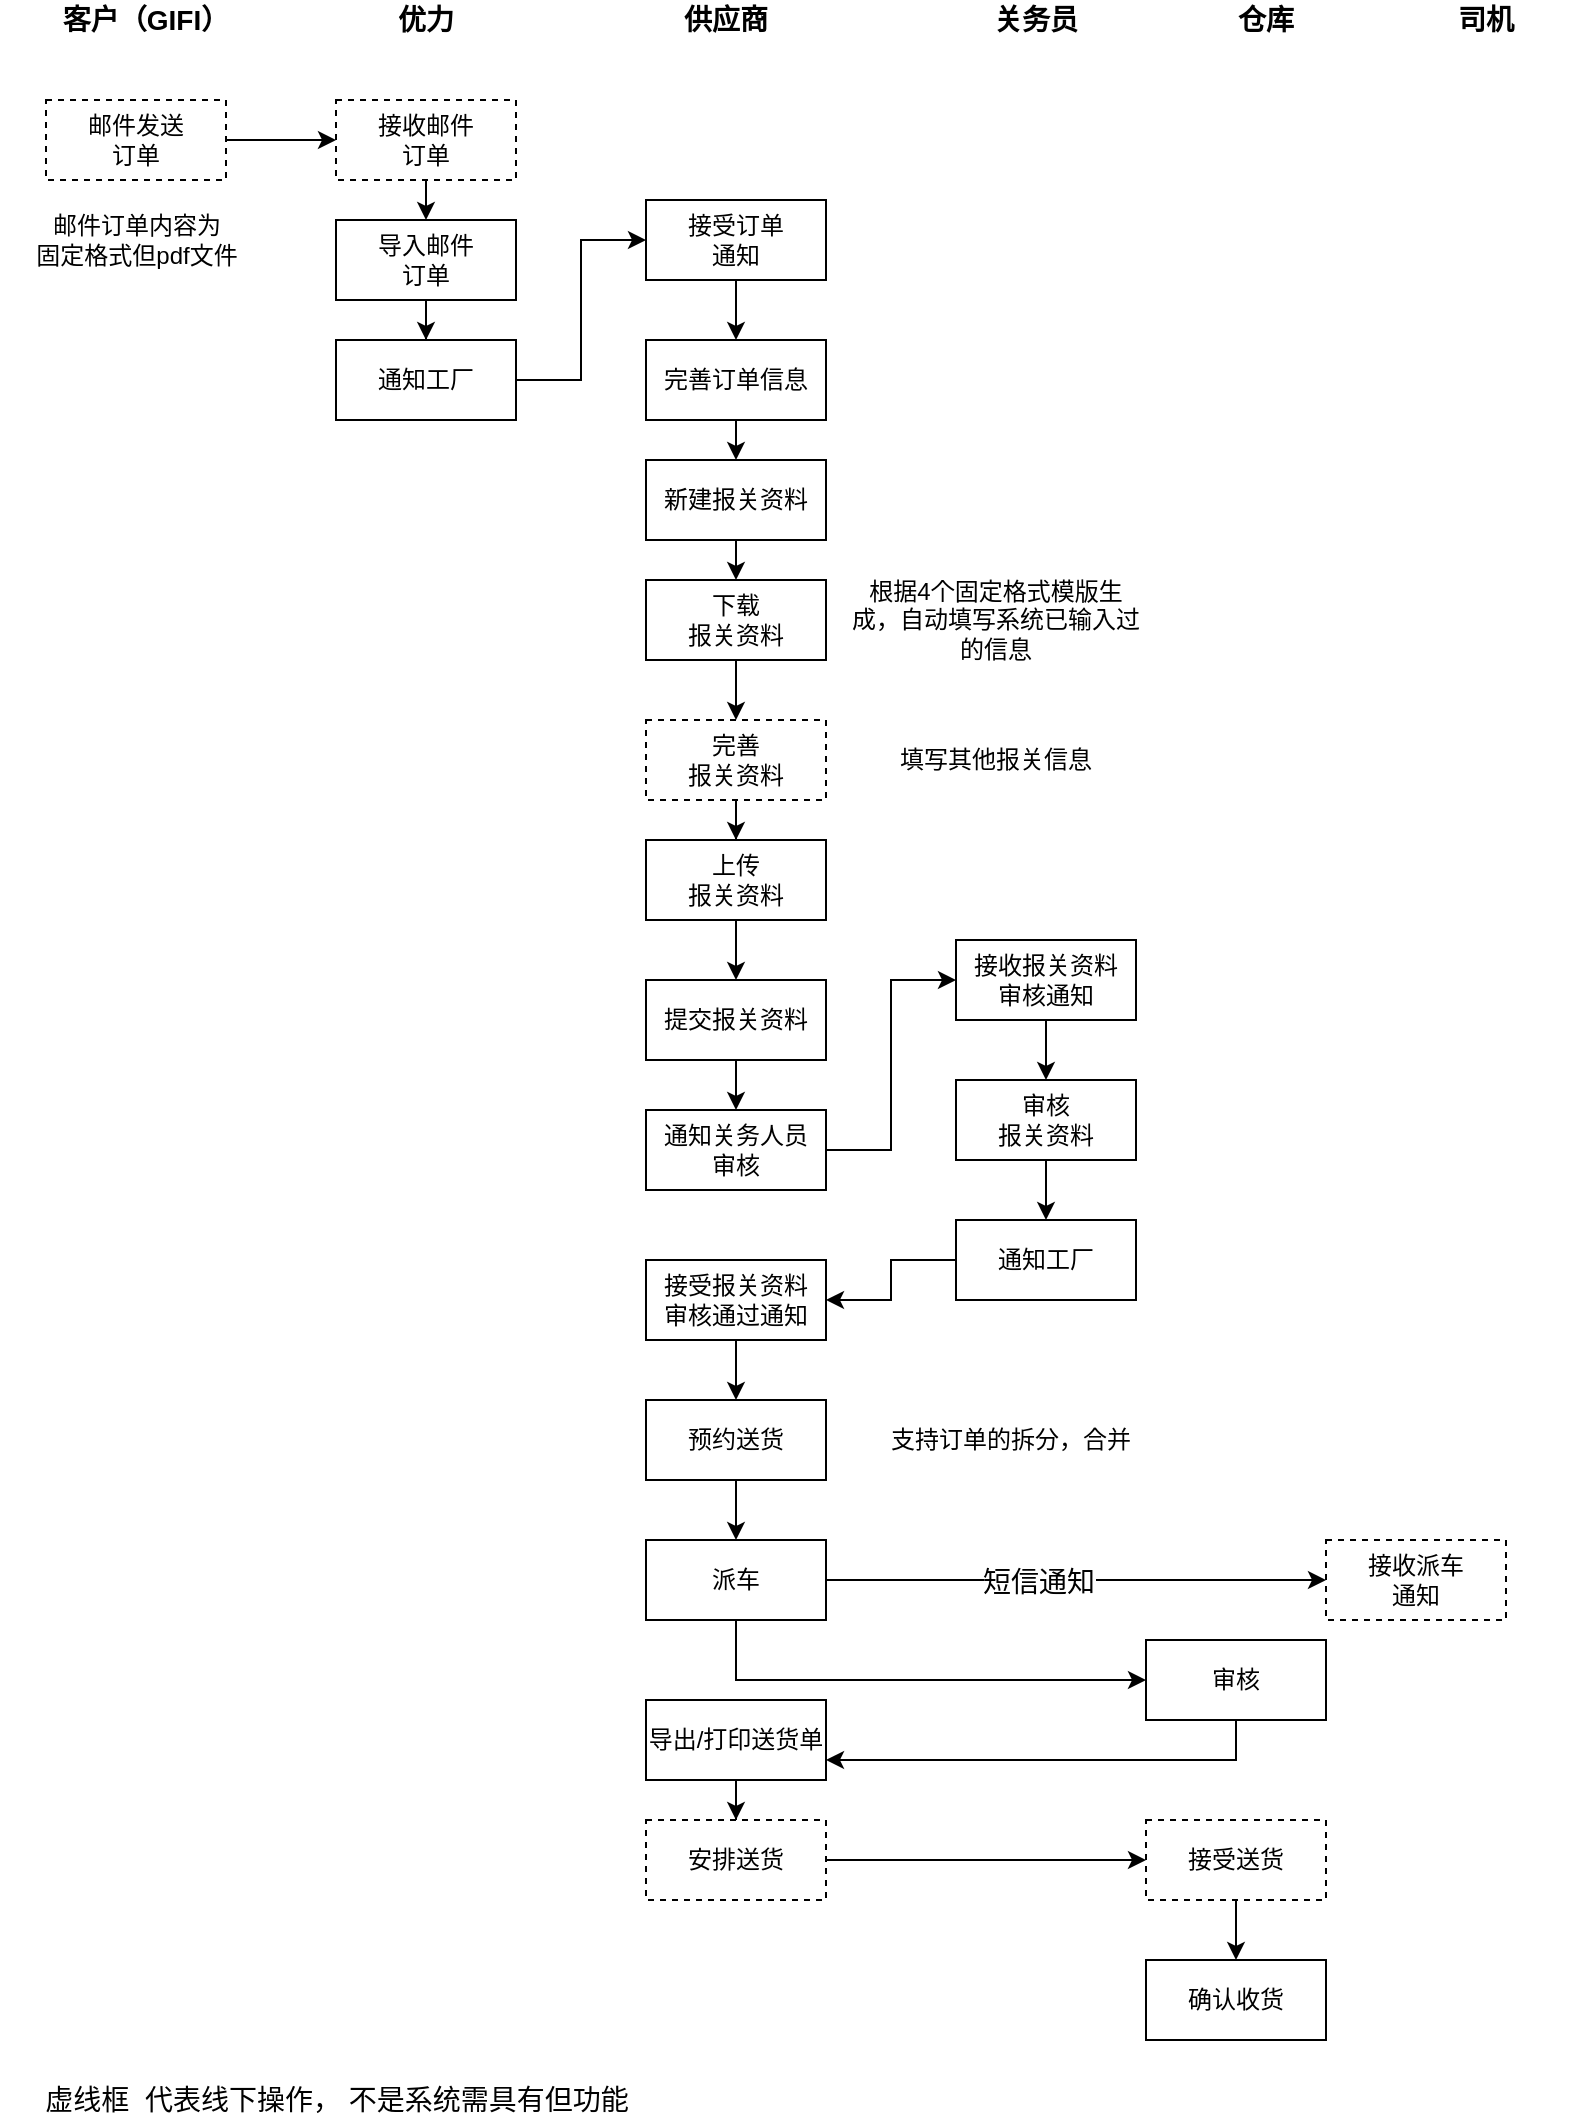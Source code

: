 <mxfile version="14.6.13" type="github" pages="6">
  <diagram id="r_dpZRQQ6k5GukbJklo0" name="业务流程图">
    <mxGraphModel dx="1179" dy="658" grid="1" gridSize="10" guides="1" tooltips="1" connect="1" arrows="1" fold="1" page="1" pageScale="1" pageWidth="827" pageHeight="1169" math="0" shadow="0">
      <root>
        <mxCell id="0" />
        <mxCell id="1" parent="0" />
        <mxCell id="ywe2W4ERjsgmAIUgEcNF-4" value="客户（GIFI）" style="text;html=1;strokeColor=none;fillColor=none;align=center;verticalAlign=middle;whiteSpace=wrap;rounded=0;fontSize=14;fontStyle=1" parent="1" vertex="1">
          <mxGeometry x="40" y="30" width="100" height="20" as="geometry" />
        </mxCell>
        <mxCell id="ywe2W4ERjsgmAIUgEcNF-5" value="优力" style="text;html=1;strokeColor=none;fillColor=none;align=center;verticalAlign=middle;whiteSpace=wrap;rounded=0;fontSize=14;fontStyle=1" parent="1" vertex="1">
          <mxGeometry x="180" y="30" width="100" height="20" as="geometry" />
        </mxCell>
        <mxCell id="ywe2W4ERjsgmAIUgEcNF-6" value="供应商" style="text;html=1;strokeColor=none;fillColor=none;align=center;verticalAlign=middle;whiteSpace=wrap;rounded=0;fontSize=14;fontStyle=1" parent="1" vertex="1">
          <mxGeometry x="330" y="30" width="100" height="20" as="geometry" />
        </mxCell>
        <mxCell id="ywe2W4ERjsgmAIUgEcNF-7" value="关务员" style="text;html=1;strokeColor=none;fillColor=none;align=center;verticalAlign=middle;whiteSpace=wrap;rounded=0;fontSize=14;fontStyle=1" parent="1" vertex="1">
          <mxGeometry x="485" y="30" width="100" height="20" as="geometry" />
        </mxCell>
        <mxCell id="ywe2W4ERjsgmAIUgEcNF-37" value="" style="edgeStyle=orthogonalEdgeStyle;rounded=0;orthogonalLoop=1;jettySize=auto;html=1;" parent="1" source="ywe2W4ERjsgmAIUgEcNF-8" target="ywe2W4ERjsgmAIUgEcNF-9" edge="1">
          <mxGeometry relative="1" as="geometry" />
        </mxCell>
        <mxCell id="ywe2W4ERjsgmAIUgEcNF-8" value="邮件发送&lt;br&gt;订单" style="rounded=0;whiteSpace=wrap;html=1;dashed=1;" parent="1" vertex="1">
          <mxGeometry x="40" y="80" width="90" height="40" as="geometry" />
        </mxCell>
        <mxCell id="ywe2W4ERjsgmAIUgEcNF-40" value="" style="edgeStyle=orthogonalEdgeStyle;rounded=0;orthogonalLoop=1;jettySize=auto;html=1;" parent="1" source="ywe2W4ERjsgmAIUgEcNF-9" edge="1">
          <mxGeometry relative="1" as="geometry">
            <mxPoint x="230" y="140" as="targetPoint" />
          </mxGeometry>
        </mxCell>
        <mxCell id="ywe2W4ERjsgmAIUgEcNF-9" value="接收邮件&lt;br&gt;订单" style="rounded=0;whiteSpace=wrap;html=1;dashed=1;" parent="1" vertex="1">
          <mxGeometry x="185" y="80" width="90" height="40" as="geometry" />
        </mxCell>
        <mxCell id="ywe2W4ERjsgmAIUgEcNF-42" style="edgeStyle=orthogonalEdgeStyle;rounded=0;orthogonalLoop=1;jettySize=auto;html=1;entryX=0.5;entryY=0;entryDx=0;entryDy=0;" parent="1" source="ywe2W4ERjsgmAIUgEcNF-10" target="ywe2W4ERjsgmAIUgEcNF-17" edge="1">
          <mxGeometry relative="1" as="geometry" />
        </mxCell>
        <mxCell id="ywe2W4ERjsgmAIUgEcNF-10" value="导入邮件&lt;br&gt;订单" style="rounded=0;whiteSpace=wrap;html=1;" parent="1" vertex="1">
          <mxGeometry x="185" y="140" width="90" height="40" as="geometry" />
        </mxCell>
        <mxCell id="ywe2W4ERjsgmAIUgEcNF-45" value="" style="edgeStyle=orthogonalEdgeStyle;rounded=0;orthogonalLoop=1;jettySize=auto;html=1;entryX=0.5;entryY=0;entryDx=0;entryDy=0;exitX=0.5;exitY=1;exitDx=0;exitDy=0;" parent="1" source="ywe2W4ERjsgmAIUgEcNF-14" target="AOkjYl5HRvv-X5oUTe_U-1" edge="1">
          <mxGeometry relative="1" as="geometry" />
        </mxCell>
        <mxCell id="ywe2W4ERjsgmAIUgEcNF-14" value="完善订单信息" style="rounded=0;whiteSpace=wrap;html=1;" parent="1" vertex="1">
          <mxGeometry x="340" y="200" width="90" height="40" as="geometry" />
        </mxCell>
        <mxCell id="ywe2W4ERjsgmAIUgEcNF-46" style="edgeStyle=orthogonalEdgeStyle;rounded=0;orthogonalLoop=1;jettySize=auto;html=1;entryX=0.5;entryY=0;entryDx=0;entryDy=0;" parent="1" source="ywe2W4ERjsgmAIUgEcNF-15" target="ywe2W4ERjsgmAIUgEcNF-16" edge="1">
          <mxGeometry relative="1" as="geometry" />
        </mxCell>
        <mxCell id="ywe2W4ERjsgmAIUgEcNF-15" value="下载&lt;br&gt;报关资料" style="rounded=0;whiteSpace=wrap;html=1;" parent="1" vertex="1">
          <mxGeometry x="340" y="320" width="90" height="40" as="geometry" />
        </mxCell>
        <mxCell id="ywe2W4ERjsgmAIUgEcNF-47" style="edgeStyle=orthogonalEdgeStyle;rounded=0;orthogonalLoop=1;jettySize=auto;html=1;entryX=0.5;entryY=0;entryDx=0;entryDy=0;" parent="1" source="ywe2W4ERjsgmAIUgEcNF-16" target="ywe2W4ERjsgmAIUgEcNF-19" edge="1">
          <mxGeometry relative="1" as="geometry" />
        </mxCell>
        <mxCell id="ywe2W4ERjsgmAIUgEcNF-16" value="完善&lt;br&gt;报关资料" style="rounded=0;whiteSpace=wrap;html=1;dashed=1;" parent="1" vertex="1">
          <mxGeometry x="340" y="390" width="90" height="40" as="geometry" />
        </mxCell>
        <mxCell id="ywe2W4ERjsgmAIUgEcNF-43" style="edgeStyle=orthogonalEdgeStyle;rounded=0;orthogonalLoop=1;jettySize=auto;html=1;entryX=0;entryY=0.5;entryDx=0;entryDy=0;" parent="1" source="ywe2W4ERjsgmAIUgEcNF-17" target="ywe2W4ERjsgmAIUgEcNF-18" edge="1">
          <mxGeometry relative="1" as="geometry" />
        </mxCell>
        <mxCell id="ywe2W4ERjsgmAIUgEcNF-17" value="通知工厂" style="rounded=0;whiteSpace=wrap;html=1;" parent="1" vertex="1">
          <mxGeometry x="185" y="200" width="90" height="40" as="geometry" />
        </mxCell>
        <mxCell id="ywe2W4ERjsgmAIUgEcNF-44" value="" style="edgeStyle=orthogonalEdgeStyle;rounded=0;orthogonalLoop=1;jettySize=auto;html=1;" parent="1" source="ywe2W4ERjsgmAIUgEcNF-18" edge="1">
          <mxGeometry relative="1" as="geometry">
            <mxPoint x="385" y="200" as="targetPoint" />
          </mxGeometry>
        </mxCell>
        <mxCell id="ywe2W4ERjsgmAIUgEcNF-18" value="接受订单&lt;br&gt;通知" style="rounded=0;whiteSpace=wrap;html=1;" parent="1" vertex="1">
          <mxGeometry x="340" y="130" width="90" height="40" as="geometry" />
        </mxCell>
        <mxCell id="ywe2W4ERjsgmAIUgEcNF-48" style="edgeStyle=orthogonalEdgeStyle;rounded=0;orthogonalLoop=1;jettySize=auto;html=1;entryX=0.5;entryY=0;entryDx=0;entryDy=0;" parent="1" source="ywe2W4ERjsgmAIUgEcNF-19" target="ywe2W4ERjsgmAIUgEcNF-20" edge="1">
          <mxGeometry relative="1" as="geometry" />
        </mxCell>
        <mxCell id="ywe2W4ERjsgmAIUgEcNF-19" value="上传&lt;br&gt;报关资料" style="rounded=0;whiteSpace=wrap;html=1;" parent="1" vertex="1">
          <mxGeometry x="340" y="450" width="90" height="40" as="geometry" />
        </mxCell>
        <mxCell id="ywe2W4ERjsgmAIUgEcNF-49" value="" style="edgeStyle=orthogonalEdgeStyle;rounded=0;orthogonalLoop=1;jettySize=auto;html=1;" parent="1" source="ywe2W4ERjsgmAIUgEcNF-20" target="ywe2W4ERjsgmAIUgEcNF-21" edge="1">
          <mxGeometry relative="1" as="geometry" />
        </mxCell>
        <mxCell id="ywe2W4ERjsgmAIUgEcNF-20" value="提交报关资料" style="rounded=0;whiteSpace=wrap;html=1;" parent="1" vertex="1">
          <mxGeometry x="340" y="520" width="90" height="40" as="geometry" />
        </mxCell>
        <mxCell id="ywe2W4ERjsgmAIUgEcNF-50" style="edgeStyle=orthogonalEdgeStyle;rounded=0;orthogonalLoop=1;jettySize=auto;html=1;entryX=0;entryY=0.5;entryDx=0;entryDy=0;" parent="1" source="ywe2W4ERjsgmAIUgEcNF-21" target="ywe2W4ERjsgmAIUgEcNF-22" edge="1">
          <mxGeometry relative="1" as="geometry" />
        </mxCell>
        <mxCell id="ywe2W4ERjsgmAIUgEcNF-21" value="通知关务人员&lt;br&gt;审核" style="rounded=0;whiteSpace=wrap;html=1;" parent="1" vertex="1">
          <mxGeometry x="340" y="585" width="90" height="40" as="geometry" />
        </mxCell>
        <mxCell id="ywe2W4ERjsgmAIUgEcNF-51" style="edgeStyle=orthogonalEdgeStyle;rounded=0;orthogonalLoop=1;jettySize=auto;html=1;" parent="1" source="ywe2W4ERjsgmAIUgEcNF-22" edge="1">
          <mxGeometry relative="1" as="geometry">
            <mxPoint x="540" y="570" as="targetPoint" />
          </mxGeometry>
        </mxCell>
        <mxCell id="ywe2W4ERjsgmAIUgEcNF-22" value="接收报关资料&lt;br&gt;审核通知" style="rounded=0;whiteSpace=wrap;html=1;" parent="1" vertex="1">
          <mxGeometry x="495" y="500" width="90" height="40" as="geometry" />
        </mxCell>
        <mxCell id="ywe2W4ERjsgmAIUgEcNF-52" style="edgeStyle=orthogonalEdgeStyle;rounded=0;orthogonalLoop=1;jettySize=auto;html=1;entryX=0.5;entryY=0;entryDx=0;entryDy=0;" parent="1" source="ywe2W4ERjsgmAIUgEcNF-24" target="ywe2W4ERjsgmAIUgEcNF-25" edge="1">
          <mxGeometry relative="1" as="geometry" />
        </mxCell>
        <mxCell id="ywe2W4ERjsgmAIUgEcNF-24" value="审核&lt;br&gt;报关资料" style="rounded=0;whiteSpace=wrap;html=1;" parent="1" vertex="1">
          <mxGeometry x="495" y="570" width="90" height="40" as="geometry" />
        </mxCell>
        <mxCell id="ywe2W4ERjsgmAIUgEcNF-53" style="edgeStyle=orthogonalEdgeStyle;rounded=0;orthogonalLoop=1;jettySize=auto;html=1;entryX=1;entryY=0.5;entryDx=0;entryDy=0;" parent="1" source="ywe2W4ERjsgmAIUgEcNF-25" target="ywe2W4ERjsgmAIUgEcNF-26" edge="1">
          <mxGeometry relative="1" as="geometry">
            <mxPoint x="440" y="680" as="targetPoint" />
          </mxGeometry>
        </mxCell>
        <mxCell id="ywe2W4ERjsgmAIUgEcNF-25" value="通知工厂" style="rounded=0;whiteSpace=wrap;html=1;" parent="1" vertex="1">
          <mxGeometry x="495" y="640" width="90" height="40" as="geometry" />
        </mxCell>
        <mxCell id="ywe2W4ERjsgmAIUgEcNF-54" value="" style="edgeStyle=orthogonalEdgeStyle;rounded=0;orthogonalLoop=1;jettySize=auto;html=1;entryX=0.5;entryY=0;entryDx=0;entryDy=0;" parent="1" source="ywe2W4ERjsgmAIUgEcNF-26" target="ywe2W4ERjsgmAIUgEcNF-27" edge="1">
          <mxGeometry relative="1" as="geometry" />
        </mxCell>
        <mxCell id="ywe2W4ERjsgmAIUgEcNF-26" value="接受报关资料&lt;br&gt;审核通过通知" style="rounded=0;whiteSpace=wrap;html=1;" parent="1" vertex="1">
          <mxGeometry x="340" y="660" width="90" height="40" as="geometry" />
        </mxCell>
        <mxCell id="ywe2W4ERjsgmAIUgEcNF-55" style="edgeStyle=orthogonalEdgeStyle;rounded=0;orthogonalLoop=1;jettySize=auto;html=1;entryX=0.5;entryY=0;entryDx=0;entryDy=0;" parent="1" source="ywe2W4ERjsgmAIUgEcNF-27" target="ywe2W4ERjsgmAIUgEcNF-28" edge="1">
          <mxGeometry relative="1" as="geometry" />
        </mxCell>
        <mxCell id="ywe2W4ERjsgmAIUgEcNF-27" value="预约送货" style="rounded=0;whiteSpace=wrap;html=1;" parent="1" vertex="1">
          <mxGeometry x="340" y="730" width="90" height="40" as="geometry" />
        </mxCell>
        <mxCell id="aBH-4CXBsxQ8PNIViAPS-5" style="edgeStyle=orthogonalEdgeStyle;rounded=0;orthogonalLoop=1;jettySize=auto;html=1;entryX=0;entryY=0.5;entryDx=0;entryDy=0;fontSize=14;" parent="1" source="ywe2W4ERjsgmAIUgEcNF-28" target="aBH-4CXBsxQ8PNIViAPS-4" edge="1">
          <mxGeometry relative="1" as="geometry" />
        </mxCell>
        <mxCell id="0HM_U3vJ8pdBlkIfY50M-1" value="短信通知" style="edgeLabel;html=1;align=center;verticalAlign=middle;resizable=0;points=[];fontSize=14;" parent="aBH-4CXBsxQ8PNIViAPS-5" vertex="1" connectable="0">
          <mxGeometry x="-0.157" y="-1" relative="1" as="geometry">
            <mxPoint as="offset" />
          </mxGeometry>
        </mxCell>
        <mxCell id="jSEOl5Vw7PEmhEx-DatE-2" style="edgeStyle=orthogonalEdgeStyle;rounded=0;orthogonalLoop=1;jettySize=auto;html=1;entryX=0;entryY=0.5;entryDx=0;entryDy=0;" parent="1" source="ywe2W4ERjsgmAIUgEcNF-28" target="w95PZdRx4VGNRm0yklTu-1" edge="1">
          <mxGeometry relative="1" as="geometry">
            <Array as="points">
              <mxPoint x="385" y="870" />
            </Array>
          </mxGeometry>
        </mxCell>
        <mxCell id="ywe2W4ERjsgmAIUgEcNF-28" value="派车" style="rounded=0;whiteSpace=wrap;html=1;" parent="1" vertex="1">
          <mxGeometry x="340" y="800" width="90" height="40" as="geometry" />
        </mxCell>
        <mxCell id="ywe2W4ERjsgmAIUgEcNF-57" style="edgeStyle=orthogonalEdgeStyle;rounded=0;orthogonalLoop=1;jettySize=auto;html=1;entryX=0.5;entryY=0;entryDx=0;entryDy=0;" parent="1" source="ywe2W4ERjsgmAIUgEcNF-29" target="ywe2W4ERjsgmAIUgEcNF-32" edge="1">
          <mxGeometry relative="1" as="geometry" />
        </mxCell>
        <mxCell id="ywe2W4ERjsgmAIUgEcNF-29" value="导出/打印送货单" style="rounded=0;whiteSpace=wrap;html=1;" parent="1" vertex="1">
          <mxGeometry x="340" y="880" width="90" height="40" as="geometry" />
        </mxCell>
        <mxCell id="ywe2W4ERjsgmAIUgEcNF-31" value="仓库" style="text;html=1;strokeColor=none;fillColor=none;align=center;verticalAlign=middle;whiteSpace=wrap;rounded=0;fontSize=14;fontStyle=1" parent="1" vertex="1">
          <mxGeometry x="600" y="30" width="100" height="20" as="geometry" />
        </mxCell>
        <mxCell id="ywe2W4ERjsgmAIUgEcNF-58" style="edgeStyle=orthogonalEdgeStyle;rounded=0;orthogonalLoop=1;jettySize=auto;html=1;entryX=0;entryY=0.5;entryDx=0;entryDy=0;" parent="1" source="ywe2W4ERjsgmAIUgEcNF-32" target="ywe2W4ERjsgmAIUgEcNF-33" edge="1">
          <mxGeometry relative="1" as="geometry" />
        </mxCell>
        <mxCell id="ywe2W4ERjsgmAIUgEcNF-32" value="安排送货" style="rounded=0;whiteSpace=wrap;html=1;dashed=1;" parent="1" vertex="1">
          <mxGeometry x="340" y="940" width="90" height="40" as="geometry" />
        </mxCell>
        <mxCell id="ywe2W4ERjsgmAIUgEcNF-59" value="" style="edgeStyle=orthogonalEdgeStyle;rounded=0;orthogonalLoop=1;jettySize=auto;html=1;entryX=0.5;entryY=0;entryDx=0;entryDy=0;" parent="1" source="ywe2W4ERjsgmAIUgEcNF-33" target="ywe2W4ERjsgmAIUgEcNF-35" edge="1">
          <mxGeometry relative="1" as="geometry" />
        </mxCell>
        <mxCell id="ywe2W4ERjsgmAIUgEcNF-33" value="接受送货" style="rounded=0;whiteSpace=wrap;html=1;dashed=1;" parent="1" vertex="1">
          <mxGeometry x="590" y="940" width="90" height="40" as="geometry" />
        </mxCell>
        <mxCell id="ywe2W4ERjsgmAIUgEcNF-35" value="确认收货" style="rounded=0;whiteSpace=wrap;html=1;" parent="1" vertex="1">
          <mxGeometry x="590" y="1010" width="90" height="40" as="geometry" />
        </mxCell>
        <mxCell id="KTrfuTUIH0DIWkwMkSl8-2" value="邮件订单内容为&lt;br&gt;固定格式但pdf文件" style="text;html=1;strokeColor=none;fillColor=none;align=center;verticalAlign=middle;whiteSpace=wrap;rounded=0;" parent="1" vertex="1">
          <mxGeometry x="17.5" y="140" width="135" height="20" as="geometry" />
        </mxCell>
        <mxCell id="KTrfuTUIH0DIWkwMkSl8-4" value="根据4个固定格式模版生成，自动填写系统已输入过的信息" style="text;html=1;strokeColor=none;fillColor=none;align=center;verticalAlign=middle;whiteSpace=wrap;rounded=0;" parent="1" vertex="1">
          <mxGeometry x="440" y="330" width="150" height="20" as="geometry" />
        </mxCell>
        <mxCell id="AjBignHwhJ9VBvzr88LJ-1" value="支持订单的拆分，合并" style="text;html=1;strokeColor=none;fillColor=none;align=center;verticalAlign=middle;whiteSpace=wrap;rounded=0;" parent="1" vertex="1">
          <mxGeometry x="455" y="740" width="135" height="20" as="geometry" />
        </mxCell>
        <mxCell id="aBH-4CXBsxQ8PNIViAPS-1" value="司机" style="text;html=1;strokeColor=none;fillColor=none;align=center;verticalAlign=middle;whiteSpace=wrap;rounded=0;fontSize=14;fontStyle=1" parent="1" vertex="1">
          <mxGeometry x="710" y="30" width="100" height="20" as="geometry" />
        </mxCell>
        <mxCell id="aBH-4CXBsxQ8PNIViAPS-4" value="接收派车&lt;br&gt;通知" style="rounded=0;whiteSpace=wrap;html=1;dashed=1;" parent="1" vertex="1">
          <mxGeometry x="680" y="800" width="90" height="40" as="geometry" />
        </mxCell>
        <mxCell id="0HM_U3vJ8pdBlkIfY50M-2" value="虚线框&amp;nbsp; 代表线下操作， 不是系统需具有但功能" style="text;html=1;align=center;verticalAlign=middle;resizable=0;points=[];autosize=1;strokeColor=none;fontSize=14;" parent="1" vertex="1">
          <mxGeometry x="30" y="1070" width="310" height="20" as="geometry" />
        </mxCell>
        <mxCell id="jSEOl5Vw7PEmhEx-DatE-3" style="edgeStyle=orthogonalEdgeStyle;rounded=0;orthogonalLoop=1;jettySize=auto;html=1;entryX=1;entryY=0.75;entryDx=0;entryDy=0;" parent="1" source="w95PZdRx4VGNRm0yklTu-1" target="ywe2W4ERjsgmAIUgEcNF-29" edge="1">
          <mxGeometry relative="1" as="geometry">
            <Array as="points">
              <mxPoint x="635" y="910" />
            </Array>
          </mxGeometry>
        </mxCell>
        <mxCell id="w95PZdRx4VGNRm0yklTu-1" value="审核" style="rounded=0;whiteSpace=wrap;html=1;" parent="1" vertex="1">
          <mxGeometry x="590" y="850" width="90" height="40" as="geometry" />
        </mxCell>
        <mxCell id="AOkjYl5HRvv-X5oUTe_U-3" value="" style="edgeStyle=orthogonalEdgeStyle;rounded=0;orthogonalLoop=1;jettySize=auto;html=1;" parent="1" source="AOkjYl5HRvv-X5oUTe_U-1" edge="1">
          <mxGeometry relative="1" as="geometry">
            <mxPoint x="385" y="320" as="targetPoint" />
          </mxGeometry>
        </mxCell>
        <mxCell id="AOkjYl5HRvv-X5oUTe_U-1" value="新建报关资料" style="rounded=0;whiteSpace=wrap;html=1;" parent="1" vertex="1">
          <mxGeometry x="340" y="260" width="90" height="40" as="geometry" />
        </mxCell>
        <mxCell id="jSEOl5Vw7PEmhEx-DatE-1" value="填写其他报关信息" style="text;html=1;strokeColor=none;fillColor=none;align=center;verticalAlign=middle;whiteSpace=wrap;rounded=0;" parent="1" vertex="1">
          <mxGeometry x="440" y="400" width="150" height="20" as="geometry" />
        </mxCell>
      </root>
    </mxGraphModel>
  </diagram>
  <diagram id="j0jk890tXHY0PpcCtY2N" name="系统上下文">
    <mxGraphModel dx="1179" dy="658" grid="1" gridSize="10" guides="1" tooltips="1" connect="1" arrows="1" fold="1" page="1" pageScale="1" pageWidth="827" pageHeight="1169" math="0" shadow="0">
      <root>
        <mxCell id="GLUvTiBQzX47aJW1uTeo-0" />
        <mxCell id="GLUvTiBQzX47aJW1uTeo-1" parent="GLUvTiBQzX47aJW1uTeo-0" />
        <mxCell id="_JE2uhXKbqOFR6C2QaG3-8" value="" style="edgeStyle=orthogonalEdgeStyle;rounded=0;orthogonalLoop=1;jettySize=auto;html=1;" parent="GLUvTiBQzX47aJW1uTeo-1" source="_JE2uhXKbqOFR6C2QaG3-0" target="_JE2uhXKbqOFR6C2QaG3-3" edge="1">
          <mxGeometry relative="1" as="geometry" />
        </mxCell>
        <mxCell id="Z6kRSgf-jV7Q28qiHfV8-5" value="API" style="edgeLabel;html=1;align=center;verticalAlign=middle;resizable=0;points=[];" parent="_JE2uhXKbqOFR6C2QaG3-8" vertex="1" connectable="0">
          <mxGeometry x="0.075" y="-1" relative="1" as="geometry">
            <mxPoint as="offset" />
          </mxGeometry>
        </mxCell>
        <mxCell id="9RaaonI7zvSOU2Rofxib-1" value="excel" style="edgeStyle=orthogonalEdgeStyle;rounded=0;orthogonalLoop=1;jettySize=auto;html=1;entryX=0.5;entryY=0;entryDx=0;entryDy=0;" edge="1" parent="GLUvTiBQzX47aJW1uTeo-1" source="_JE2uhXKbqOFR6C2QaG3-0" target="9RaaonI7zvSOU2Rofxib-0">
          <mxGeometry relative="1" as="geometry" />
        </mxCell>
        <mxCell id="_JE2uhXKbqOFR6C2QaG3-0" value="英荣物流&lt;br&gt;进区预约系统" style="rounded=0;whiteSpace=wrap;html=1;" parent="GLUvTiBQzX47aJW1uTeo-1" vertex="1">
          <mxGeometry x="240" y="220" width="180" height="120" as="geometry" />
        </mxCell>
        <mxCell id="_JE2uhXKbqOFR6C2QaG3-3" value="短信接口" style="rounded=0;whiteSpace=wrap;html=1;" parent="GLUvTiBQzX47aJW1uTeo-1" vertex="1">
          <mxGeometry x="500" y="250" width="120" height="60" as="geometry" />
        </mxCell>
        <mxCell id="Z6kRSgf-jV7Q28qiHfV8-1" style="edgeStyle=orthogonalEdgeStyle;rounded=0;orthogonalLoop=1;jettySize=auto;html=1;" parent="GLUvTiBQzX47aJW1uTeo-1" source="Z6kRSgf-jV7Q28qiHfV8-0" target="_JE2uhXKbqOFR6C2QaG3-0" edge="1">
          <mxGeometry relative="1" as="geometry" />
        </mxCell>
        <mxCell id="Z6kRSgf-jV7Q28qiHfV8-3" value="Excel" style="edgeLabel;html=1;align=center;verticalAlign=middle;resizable=0;points=[];" parent="Z6kRSgf-jV7Q28qiHfV8-1" vertex="1" connectable="0">
          <mxGeometry x="-0.145" y="-4" relative="1" as="geometry">
            <mxPoint as="offset" />
          </mxGeometry>
        </mxCell>
        <mxCell id="Z6kRSgf-jV7Q28qiHfV8-0" value="GIFI系统" style="rounded=0;whiteSpace=wrap;html=1;" parent="GLUvTiBQzX47aJW1uTeo-1" vertex="1">
          <mxGeometry x="10" y="250" width="120" height="60" as="geometry" />
        </mxCell>
        <mxCell id="9RaaonI7zvSOU2Rofxib-0" value="WMS" style="rounded=0;whiteSpace=wrap;html=1;" vertex="1" parent="GLUvTiBQzX47aJW1uTeo-1">
          <mxGeometry x="270" y="420" width="120" height="60" as="geometry" />
        </mxCell>
      </root>
    </mxGraphModel>
  </diagram>
  <diagram id="rkugFuKP_M-svsGpsbyo" name="订单状态图">
    <mxGraphModel dx="1179" dy="658" grid="1" gridSize="10" guides="1" tooltips="1" connect="1" arrows="1" fold="1" page="1" pageScale="1" pageWidth="827" pageHeight="1169" math="0" shadow="0">
      <root>
        <mxCell id="zqVNiUAK1dwLBlLntrLP-0" />
        <mxCell id="zqVNiUAK1dwLBlLntrLP-1" parent="zqVNiUAK1dwLBlLntrLP-0" />
        <mxCell id="zqVNiUAK1dwLBlLntrLP-4" value="导入订单" style="edgeStyle=orthogonalEdgeStyle;rounded=0;orthogonalLoop=1;jettySize=auto;html=1;fontSize=14;" parent="zqVNiUAK1dwLBlLntrLP-1" source="zqVNiUAK1dwLBlLntrLP-2" target="zqVNiUAK1dwLBlLntrLP-3" edge="1">
          <mxGeometry relative="1" as="geometry" />
        </mxCell>
        <mxCell id="zqVNiUAK1dwLBlLntrLP-2" value="" style="ellipse;fillColor=#000000;strokeColor=none;dashed=1;fontSize=14;" parent="zqVNiUAK1dwLBlLntrLP-1" vertex="1">
          <mxGeometry y="275" width="30" height="30" as="geometry" />
        </mxCell>
        <mxCell id="luMfTUgoU5A-CFu4LK7m-0" value="" style="edgeStyle=orthogonalEdgeStyle;rounded=0;orthogonalLoop=1;jettySize=auto;html=1;fontSize=14;" parent="zqVNiUAK1dwLBlLntrLP-1" source="zqVNiUAK1dwLBlLntrLP-3" target="zqVNiUAK1dwLBlLntrLP-5" edge="1">
          <mxGeometry relative="1" as="geometry">
            <Array as="points">
              <mxPoint x="260" y="295" />
              <mxPoint x="260" y="295" />
            </Array>
          </mxGeometry>
        </mxCell>
        <mxCell id="luMfTUgoU5A-CFu4LK7m-1" value="完善订单数据&lt;br&gt;并提交" style="edgeLabel;html=1;align=center;verticalAlign=middle;resizable=0;points=[];fontSize=14;" parent="luMfTUgoU5A-CFu4LK7m-0" vertex="1" connectable="0">
          <mxGeometry x="-0.243" y="-1" relative="1" as="geometry">
            <mxPoint x="18" y="-6" as="offset" />
          </mxGeometry>
        </mxCell>
        <mxCell id="zqVNiUAK1dwLBlLntrLP-3" value="待完善资料" style="html=1;align=center;verticalAlign=top;rounded=1;absoluteArcSize=1;arcSize=10;dashed=1;fontSize=14;" parent="zqVNiUAK1dwLBlLntrLP-1" vertex="1">
          <mxGeometry x="100" y="275" width="80" height="30" as="geometry" />
        </mxCell>
        <mxCell id="luMfTUgoU5A-CFu4LK7m-2" value="" style="edgeStyle=orthogonalEdgeStyle;rounded=0;orthogonalLoop=1;jettySize=auto;html=1;fontSize=14;entryX=0;entryY=0.5;entryDx=0;entryDy=0;exitX=0.5;exitY=1;exitDx=0;exitDy=0;" parent="zqVNiUAK1dwLBlLntrLP-1" source="zqVNiUAK1dwLBlLntrLP-5" target="luMfTUgoU5A-CFu4LK7m-5" edge="1">
          <mxGeometry relative="1" as="geometry">
            <mxPoint x="380" y="375" as="sourcePoint" />
            <Array as="points">
              <mxPoint x="383" y="335" />
              <mxPoint x="240" y="335" />
              <mxPoint x="240" y="405" />
            </Array>
          </mxGeometry>
        </mxCell>
        <mxCell id="luMfTUgoU5A-CFu4LK7m-4" value="新建报关资料" style="edgeLabel;html=1;align=center;verticalAlign=middle;resizable=0;points=[];fontSize=14;" parent="luMfTUgoU5A-CFu4LK7m-2" vertex="1" connectable="0">
          <mxGeometry x="-0.025" y="4" relative="1" as="geometry">
            <mxPoint y="16" as="offset" />
          </mxGeometry>
        </mxCell>
        <mxCell id="zqVNiUAK1dwLBlLntrLP-5" value="待申报" style="html=1;align=center;verticalAlign=top;rounded=1;absoluteArcSize=1;arcSize=10;dashed=1;fontSize=14;" parent="zqVNiUAK1dwLBlLntrLP-1" vertex="1">
          <mxGeometry x="340" y="275" width="86" height="40" as="geometry" />
        </mxCell>
        <mxCell id="FIRaHPwLCgoLLPrhEv8w-11" style="edgeStyle=orthogonalEdgeStyle;rounded=0;orthogonalLoop=1;jettySize=auto;html=1;fontSize=14;entryX=0;entryY=0.5;entryDx=0;entryDy=0;" parent="zqVNiUAK1dwLBlLntrLP-1" source="RYGxC_AzVt3uXETUmqKl-0" target="FIRaHPwLCgoLLPrhEv8w-1" edge="1">
          <mxGeometry relative="1" as="geometry">
            <mxPoint x="365" y="1000" as="targetPoint" />
            <Array as="points">
              <mxPoint x="250" y="1045" />
              <mxPoint x="250" y="940" />
            </Array>
          </mxGeometry>
        </mxCell>
        <mxCell id="40Y6uMcBQ19zkM8VBDz7-3" style="edgeStyle=orthogonalEdgeStyle;rounded=0;orthogonalLoop=1;jettySize=auto;html=1;entryX=0;entryY=0.5;entryDx=0;entryDy=0;fontSize=14;" parent="zqVNiUAK1dwLBlLntrLP-1" source="RYGxC_AzVt3uXETUmqKl-0" edge="1">
          <mxGeometry relative="1" as="geometry">
            <mxPoint x="554" y="1045" as="targetPoint" />
          </mxGeometry>
        </mxCell>
        <mxCell id="M-nghDvGNKKPkv6cO47F-11" value="审核部分预约送货" style="edgeLabel;html=1;align=center;verticalAlign=middle;resizable=0;points=[];" parent="40Y6uMcBQ19zkM8VBDz7-3" vertex="1" connectable="0">
          <mxGeometry x="-0.033" relative="1" as="geometry">
            <mxPoint as="offset" />
          </mxGeometry>
        </mxCell>
        <mxCell id="RYGxC_AzVt3uXETUmqKl-0" value="部分预约送货" style="html=1;align=center;verticalAlign=top;rounded=1;absoluteArcSize=1;arcSize=10;dashed=1;fontSize=14;" parent="zqVNiUAK1dwLBlLntrLP-1" vertex="1">
          <mxGeometry x="320" y="1030" width="100" height="30" as="geometry" />
        </mxCell>
        <mxCell id="SCxf6qrpawCMKWiC1Ge0-15" value="" style="edgeStyle=orthogonalEdgeStyle;rounded=0;orthogonalLoop=1;jettySize=auto;html=1;fontSize=14;entryX=0;entryY=0.5;entryDx=0;entryDy=0;" parent="zqVNiUAK1dwLBlLntrLP-1" source="BbUIF5LAs-FmI1S-i4ak-0" target="DQOsP9pNcgSTMuXmvlMK-19" edge="1">
          <mxGeometry relative="1" as="geometry" />
        </mxCell>
        <mxCell id="SCxf6qrpawCMKWiC1Ge0-16" value="审核预约送货" style="edgeLabel;html=1;align=center;verticalAlign=middle;resizable=0;points=[];fontSize=14;" parent="SCxf6qrpawCMKWiC1Ge0-15" vertex="1" connectable="0">
          <mxGeometry x="0.292" y="4" relative="1" as="geometry">
            <mxPoint x="-22" y="4" as="offset" />
          </mxGeometry>
        </mxCell>
        <mxCell id="BbUIF5LAs-FmI1S-i4ak-0" value="送货" style="html=1;align=center;verticalAlign=top;rounded=1;absoluteArcSize=1;arcSize=10;dashed=1;fontSize=14;" parent="zqVNiUAK1dwLBlLntrLP-1" vertex="1">
          <mxGeometry x="482.5" y="925" width="100" height="30" as="geometry" />
        </mxCell>
        <mxCell id="SCxf6qrpawCMKWiC1Ge0-10" value="" style="edgeStyle=orthogonalEdgeStyle;rounded=0;orthogonalLoop=1;jettySize=auto;html=1;fontSize=14;" parent="zqVNiUAK1dwLBlLntrLP-1" source="BbUIF5LAs-FmI1S-i4ak-2" target="SCxf6qrpawCMKWiC1Ge0-9" edge="1">
          <mxGeometry relative="1" as="geometry" />
        </mxCell>
        <mxCell id="BbUIF5LAs-FmI1S-i4ak-2" value="完成送货" style="html=1;align=center;verticalAlign=top;rounded=1;absoluteArcSize=1;arcSize=10;dashed=1;fontSize=14;" parent="zqVNiUAK1dwLBlLntrLP-1" vertex="1">
          <mxGeometry x="930" y="905" width="96" height="40" as="geometry" />
        </mxCell>
        <mxCell id="Gdo7_55FNq6XrYwaU7nG-3" style="edgeStyle=orthogonalEdgeStyle;rounded=0;orthogonalLoop=1;jettySize=auto;html=1;entryX=0.5;entryY=0;entryDx=0;entryDy=0;" parent="zqVNiUAK1dwLBlLntrLP-1" source="luMfTUgoU5A-CFu4LK7m-5" target="Gdo7_55FNq6XrYwaU7nG-1" edge="1">
          <mxGeometry relative="1" as="geometry" />
        </mxCell>
        <mxCell id="Gdo7_55FNq6XrYwaU7nG-7" value="否" style="edgeLabel;html=1;align=center;verticalAlign=middle;resizable=0;points=[];" parent="Gdo7_55FNq6XrYwaU7nG-3" vertex="1" connectable="0">
          <mxGeometry x="-0.233" y="-4" relative="1" as="geometry">
            <mxPoint as="offset" />
          </mxGeometry>
        </mxCell>
        <mxCell id="NX-Ban-UFJUTIHPDAZ9L-4" value="是" style="edgeStyle=orthogonalEdgeStyle;rounded=0;orthogonalLoop=1;jettySize=auto;html=1;" parent="zqVNiUAK1dwLBlLntrLP-1" source="luMfTUgoU5A-CFu4LK7m-5" target="Gdo7_55FNq6XrYwaU7nG-0" edge="1">
          <mxGeometry relative="1" as="geometry" />
        </mxCell>
        <mxCell id="luMfTUgoU5A-CFu4LK7m-5" value="是否订单&lt;br&gt;全部明细" style="rhombus;whiteSpace=wrap;html=1;dashed=1;fontSize=14;" parent="zqVNiUAK1dwLBlLntrLP-1" vertex="1">
          <mxGeometry x="300" y="365" width="80" height="80" as="geometry" />
        </mxCell>
        <mxCell id="FIRaHPwLCgoLLPrhEv8w-2" value="是" style="edgeStyle=orthogonalEdgeStyle;rounded=0;orthogonalLoop=1;jettySize=auto;html=1;entryX=0;entryY=0.5;entryDx=0;entryDy=0;fontSize=14;" parent="zqVNiUAK1dwLBlLntrLP-1" source="FIRaHPwLCgoLLPrhEv8w-1" target="BbUIF5LAs-FmI1S-i4ak-0" edge="1">
          <mxGeometry relative="1" as="geometry" />
        </mxCell>
        <mxCell id="FIRaHPwLCgoLLPrhEv8w-6" style="edgeStyle=orthogonalEdgeStyle;rounded=0;orthogonalLoop=1;jettySize=auto;html=1;fontSize=14;" parent="zqVNiUAK1dwLBlLntrLP-1" source="FIRaHPwLCgoLLPrhEv8w-1" target="RYGxC_AzVt3uXETUmqKl-0" edge="1">
          <mxGeometry relative="1" as="geometry" />
        </mxCell>
        <mxCell id="FIRaHPwLCgoLLPrhEv8w-7" value="否" style="edgeLabel;html=1;align=center;verticalAlign=middle;resizable=0;points=[];fontSize=14;" parent="FIRaHPwLCgoLLPrhEv8w-6" vertex="1" connectable="0">
          <mxGeometry x="-0.22" relative="1" as="geometry">
            <mxPoint as="offset" />
          </mxGeometry>
        </mxCell>
        <mxCell id="FIRaHPwLCgoLLPrhEv8w-1" value="是否订单全部明细所有货" style="rhombus;whiteSpace=wrap;html=1;dashed=1;fontSize=14;" parent="zqVNiUAK1dwLBlLntrLP-1" vertex="1">
          <mxGeometry x="330" y="900" width="80" height="80" as="geometry" />
        </mxCell>
        <mxCell id="SCxf6qrpawCMKWiC1Ge0-9" value="" style="ellipse;html=1;shape=endState;fillColor=#000000;strokeColor=#000000;dashed=1;fontSize=14;" parent="zqVNiUAK1dwLBlLntrLP-1" vertex="1">
          <mxGeometry x="1100" y="910" width="30" height="30" as="geometry" />
        </mxCell>
        <mxCell id="naT24ankH501eiUGbZcB-0" value="&lt;span style=&quot;font-weight: 700&quot;&gt;优力&lt;/span&gt;" style="shape=umlLifeline;perimeter=lifelinePerimeter;whiteSpace=wrap;html=1;container=1;collapsible=0;recursiveResize=0;outlineConnect=0;dashed=1;fontSize=14;" parent="zqVNiUAK1dwLBlLntrLP-1" vertex="1">
          <mxGeometry x="30" y="145" width="100" height="70" as="geometry" />
        </mxCell>
        <mxCell id="naT24ankH501eiUGbZcB-1" value="" style="shape=partialRectangle;whiteSpace=wrap;html=1;bottom=0;fillColor=none;point=[];connectable=0;" parent="naT24ankH501eiUGbZcB-0" vertex="1">
          <mxGeometry x="30" y="70" width="40" height="20" as="geometry" />
        </mxCell>
        <mxCell id="_JmzDwe6ED92iAwphKZs-4" value="&lt;span style=&quot;font-weight: 700&quot;&gt;供应商&lt;/span&gt;" style="shape=umlLifeline;perimeter=lifelinePerimeter;whiteSpace=wrap;html=1;container=1;collapsible=0;recursiveResize=0;outlineConnect=0;dashed=1;fontSize=14;" parent="zqVNiUAK1dwLBlLntrLP-1" vertex="1">
          <mxGeometry x="194" y="145" width="100" height="90" as="geometry" />
        </mxCell>
        <mxCell id="_JmzDwe6ED92iAwphKZs-5" value="" style="shape=partialRectangle;whiteSpace=wrap;html=1;bottom=0;fillColor=none;point=[];connectable=0;" parent="_JmzDwe6ED92iAwphKZs-4" vertex="1">
          <mxGeometry x="20" y="70" width="70" height="20" as="geometry" />
        </mxCell>
        <mxCell id="_JmzDwe6ED92iAwphKZs-6" value="&lt;span style=&quot;font-weight: 700&quot;&gt;关务员&lt;/span&gt;" style="shape=umlLifeline;perimeter=lifelinePerimeter;whiteSpace=wrap;html=1;container=1;collapsible=0;recursiveResize=0;outlineConnect=0;dashed=1;fontSize=14;" parent="zqVNiUAK1dwLBlLntrLP-1" vertex="1">
          <mxGeometry x="467" y="140" width="135" height="100" as="geometry" />
        </mxCell>
        <mxCell id="_JmzDwe6ED92iAwphKZs-7" value="" style="shape=partialRectangle;whiteSpace=wrap;html=1;bottom=0;fillColor=none;point=[];connectable=0;" parent="_JmzDwe6ED92iAwphKZs-6" vertex="1">
          <mxGeometry x="10" y="80" width="120" height="20" as="geometry" />
        </mxCell>
        <mxCell id="Xv2Vq7FkLIMIQ1LAuz2_-0" value="部分送货" style="html=1;align=center;verticalAlign=top;rounded=1;absoluteArcSize=1;arcSize=10;dashed=1;fontSize=14;" parent="zqVNiUAK1dwLBlLntrLP-1" vertex="1">
          <mxGeometry x="380" y="1390" width="100" height="30" as="geometry" />
        </mxCell>
        <mxCell id="Xv2Vq7FkLIMIQ1LAuz2_-1" value="wan c送货" style="html=1;align=center;verticalAlign=top;rounded=1;absoluteArcSize=1;arcSize=10;dashed=1;fontSize=14;" parent="zqVNiUAK1dwLBlLntrLP-1" vertex="1">
          <mxGeometry x="380" y="1460" width="100" height="30" as="geometry" />
        </mxCell>
        <mxCell id="UQuIYzVXrDVlwninZl7o-0" value="&lt;span style=&quot;color: rgb(0 , 0 , 0) ; font-family: &amp;#34;helvetica&amp;#34; ; font-size: 14px ; font-style: normal ; font-weight: 400 ; letter-spacing: normal ; text-align: center ; text-indent: 0px ; text-transform: none ; word-spacing: 0px ; background-color: rgb(255 , 255 , 255) ; display: inline ; float: none&quot;&gt;报关状态：待完善资料，待申报，部分申报中，部分申报通过，部分申报不通过，&lt;/span&gt;&lt;span style=&quot;font-family: &amp;#34;helvetica&amp;#34; ; font-size: 14px ; text-align: center ; background-color: rgb(255 , 255 , 255)&quot;&gt;申报中，申报不通过，&lt;/span&gt;&lt;span style=&quot;font-family: &amp;#34;helvetica&amp;#34; ; font-size: 14px ; text-align: center ; background-color: rgb(255 , 255 , 255)&quot;&gt;申报通过&lt;/span&gt;" style="text;whiteSpace=wrap;html=1;" parent="zqVNiUAK1dwLBlLntrLP-1" vertex="1">
          <mxGeometry width="780" height="30" as="geometry" />
        </mxCell>
        <mxCell id="O9-Z8vb93SLOg6QCj8Gj-0" value="&lt;span style=&quot;color: rgb(0 , 0 , 0) ; font-family: &amp;#34;helvetica&amp;#34; ; font-size: 14px ; font-style: normal ; font-weight: 400 ; letter-spacing: normal ; text-align: center ; text-indent: 0px ; text-transform: none ; word-spacing: 0px ; background-color: rgb(255 , 255 , 255) ; display: inline ; float: none&quot;&gt;新建预约送货，只针对报关状态为部分申报通过和完成申报的订单&lt;br&gt;&lt;br&gt;送货状态：待送货，部分预约送货，部分预约送货通过，部分预约送货不通过，预约送货，预约送货通过，&lt;br&gt;&lt;/span&gt;&lt;span style=&quot;font-family: &amp;#34;helvetica&amp;#34; ; font-size: 14px ; text-align: center ; background-color: rgb(255 , 255 , 255)&quot;&gt;&amp;nbsp; &amp;nbsp; &amp;nbsp; &amp;nbsp; &amp;nbsp; &amp;nbsp; &amp;nbsp; &amp;nbsp; &amp;nbsp; 预约送货不通过，完成送货&lt;/span&gt;" style="text;whiteSpace=wrap;html=1;" parent="zqVNiUAK1dwLBlLntrLP-1" vertex="1">
          <mxGeometry x="10" y="730" width="770" height="60" as="geometry" />
        </mxCell>
        <mxCell id="NX-Ban-UFJUTIHPDAZ9L-5" value="" style="edgeStyle=orthogonalEdgeStyle;rounded=0;orthogonalLoop=1;jettySize=auto;html=1;entryX=0.5;entryY=0;entryDx=0;entryDy=0;" parent="zqVNiUAK1dwLBlLntrLP-1" source="Gdo7_55FNq6XrYwaU7nG-0" target="FeHFD4ZKRUKwZitq0shn-0" edge="1">
          <mxGeometry relative="1" as="geometry">
            <Array as="points">
              <mxPoint x="466" y="340" />
              <mxPoint x="620" y="340" />
            </Array>
          </mxGeometry>
        </mxCell>
        <mxCell id="NX-Ban-UFJUTIHPDAZ9L-6" value="审核报关资料" style="edgeLabel;html=1;align=center;verticalAlign=middle;resizable=0;points=[];" parent="NX-Ban-UFJUTIHPDAZ9L-5" vertex="1" connectable="0">
          <mxGeometry x="-0.182" y="3" relative="1" as="geometry">
            <mxPoint x="40" y="3" as="offset" />
          </mxGeometry>
        </mxCell>
        <mxCell id="Gdo7_55FNq6XrYwaU7nG-0" value="申报中" style="html=1;align=center;verticalAlign=top;rounded=1;absoluteArcSize=1;arcSize=10;dashed=1;fontSize=14;" parent="zqVNiUAK1dwLBlLntrLP-1" vertex="1">
          <mxGeometry x="426" y="390" width="80" height="30" as="geometry" />
        </mxCell>
        <mxCell id="Gdo7_55FNq6XrYwaU7nG-8" style="edgeStyle=orthogonalEdgeStyle;rounded=0;orthogonalLoop=1;jettySize=auto;html=1;entryX=0;entryY=0.5;entryDx=0;entryDy=0;" parent="zqVNiUAK1dwLBlLntrLP-1" source="Gdo7_55FNq6XrYwaU7nG-1" target="luMfTUgoU5A-CFu4LK7m-5" edge="1">
          <mxGeometry relative="1" as="geometry">
            <Array as="points">
              <mxPoint x="240" y="550" />
              <mxPoint x="240" y="405" />
            </Array>
          </mxGeometry>
        </mxCell>
        <mxCell id="FeHFD4ZKRUKwZitq0shn-9" value="审核报关资料" style="edgeStyle=orthogonalEdgeStyle;rounded=0;orthogonalLoop=1;jettySize=auto;html=1;entryX=0;entryY=0.5;entryDx=0;entryDy=0;" parent="zqVNiUAK1dwLBlLntrLP-1" source="Gdo7_55FNq6XrYwaU7nG-1" target="FeHFD4ZKRUKwZitq0shn-8" edge="1">
          <mxGeometry x="0.263" relative="1" as="geometry">
            <mxPoint as="offset" />
          </mxGeometry>
        </mxCell>
        <mxCell id="Gdo7_55FNq6XrYwaU7nG-1" value="部分申报中" style="html=1;align=center;verticalAlign=top;rounded=1;absoluteArcSize=1;arcSize=10;dashed=1;fontSize=14;" parent="zqVNiUAK1dwLBlLntrLP-1" vertex="1">
          <mxGeometry x="300" y="535" width="80" height="30" as="geometry" />
        </mxCell>
        <mxCell id="Gdo7_55FNq6XrYwaU7nG-9" value="新建报关资料" style="edgeLabel;html=1;align=center;verticalAlign=middle;resizable=0;points=[];fontSize=14;" parent="zqVNiUAK1dwLBlLntrLP-1" vertex="1" connectable="0">
          <mxGeometry x="260" y="365" as="geometry">
            <mxPoint x="-5" y="84" as="offset" />
          </mxGeometry>
        </mxCell>
        <mxCell id="DQOsP9pNcgSTMuXmvlMK-9" style="edgeStyle=orthogonalEdgeStyle;rounded=0;orthogonalLoop=1;jettySize=auto;html=1;" parent="zqVNiUAK1dwLBlLntrLP-1" source="NX-Ban-UFJUTIHPDAZ9L-1" edge="1">
          <mxGeometry relative="1" as="geometry">
            <mxPoint x="800" y="420" as="targetPoint" />
          </mxGeometry>
        </mxCell>
        <mxCell id="NX-Ban-UFJUTIHPDAZ9L-1" value="完成申报" style="html=1;align=center;verticalAlign=top;rounded=1;absoluteArcSize=1;arcSize=10;dashed=1;fontSize=14;" parent="zqVNiUAK1dwLBlLntrLP-1" vertex="1">
          <mxGeometry x="700" y="385" width="80" height="30" as="geometry" />
        </mxCell>
        <mxCell id="DQOsP9pNcgSTMuXmvlMK-7" style="edgeStyle=orthogonalEdgeStyle;rounded=0;orthogonalLoop=1;jettySize=auto;html=1;entryX=0;entryY=0.5;entryDx=0;entryDy=0;" parent="zqVNiUAK1dwLBlLntrLP-1" source="NX-Ban-UFJUTIHPDAZ9L-2" target="luMfTUgoU5A-CFu4LK7m-5" edge="1">
          <mxGeometry relative="1" as="geometry">
            <Array as="points">
              <mxPoint x="750" y="700" />
              <mxPoint x="240" y="700" />
              <mxPoint x="240" y="405" />
            </Array>
          </mxGeometry>
        </mxCell>
        <mxCell id="NX-Ban-UFJUTIHPDAZ9L-2" value="部分申报通过" style="html=1;align=center;verticalAlign=top;rounded=1;absoluteArcSize=1;arcSize=10;dashed=1;fontSize=14;" parent="zqVNiUAK1dwLBlLntrLP-1" vertex="1">
          <mxGeometry x="700" y="535" width="100" height="30" as="geometry" />
        </mxCell>
        <mxCell id="FeHFD4ZKRUKwZitq0shn-13" value="是" style="edgeStyle=orthogonalEdgeStyle;rounded=0;orthogonalLoop=1;jettySize=auto;html=1;entryX=0;entryY=0.75;entryDx=0;entryDy=0;" parent="zqVNiUAK1dwLBlLntrLP-1" source="FeHFD4ZKRUKwZitq0shn-0" target="NX-Ban-UFJUTIHPDAZ9L-1" edge="1">
          <mxGeometry relative="1" as="geometry" />
        </mxCell>
        <mxCell id="DQOsP9pNcgSTMuXmvlMK-0" style="edgeStyle=orthogonalEdgeStyle;rounded=0;orthogonalLoop=1;jettySize=auto;html=1;entryX=1;entryY=0.75;entryDx=0;entryDy=0;" parent="zqVNiUAK1dwLBlLntrLP-1" source="FeHFD4ZKRUKwZitq0shn-0" target="2Uy8CWlKKtgu949Oj7Wv-0" edge="1">
          <mxGeometry relative="1" as="geometry">
            <Array as="points">
              <mxPoint x="620" y="473" />
              <mxPoint x="570" y="473" />
            </Array>
          </mxGeometry>
        </mxCell>
        <mxCell id="DQOsP9pNcgSTMuXmvlMK-1" value="否" style="edgeLabel;html=1;align=center;verticalAlign=middle;resizable=0;points=[];" parent="DQOsP9pNcgSTMuXmvlMK-0" vertex="1" connectable="0">
          <mxGeometry x="0.128" y="-2" relative="1" as="geometry">
            <mxPoint as="offset" />
          </mxGeometry>
        </mxCell>
        <mxCell id="FeHFD4ZKRUKwZitq0shn-0" value="是否审核&lt;br&gt;通过" style="rhombus;whiteSpace=wrap;html=1;dashed=1;fontSize=14;" parent="zqVNiUAK1dwLBlLntrLP-1" vertex="1">
          <mxGeometry x="580" y="365" width="80" height="80" as="geometry" />
        </mxCell>
        <mxCell id="FeHFD4ZKRUKwZitq0shn-10" value="是" style="edgeStyle=orthogonalEdgeStyle;rounded=0;orthogonalLoop=1;jettySize=auto;html=1;entryX=0;entryY=0.5;entryDx=0;entryDy=0;" parent="zqVNiUAK1dwLBlLntrLP-1" source="FeHFD4ZKRUKwZitq0shn-8" target="NX-Ban-UFJUTIHPDAZ9L-2" edge="1">
          <mxGeometry relative="1" as="geometry" />
        </mxCell>
        <mxCell id="FeHFD4ZKRUKwZitq0shn-12" value="否" style="edgeStyle=orthogonalEdgeStyle;rounded=0;orthogonalLoop=1;jettySize=auto;html=1;exitX=0.5;exitY=1;exitDx=0;exitDy=0;entryX=1;entryY=0.5;entryDx=0;entryDy=0;" parent="zqVNiUAK1dwLBlLntrLP-1" source="FeHFD4ZKRUKwZitq0shn-8" target="DQOsP9pNcgSTMuXmvlMK-3" edge="1">
          <mxGeometry relative="1" as="geometry">
            <mxPoint x="500" y="660" as="targetPoint" />
            <Array as="points">
              <mxPoint x="610" y="650" />
              <mxPoint x="500" y="650" />
              <mxPoint x="500" y="655" />
            </Array>
          </mxGeometry>
        </mxCell>
        <mxCell id="FeHFD4ZKRUKwZitq0shn-8" value="是否审核&lt;br&gt;通过" style="rhombus;whiteSpace=wrap;html=1;dashed=1;fontSize=14;" parent="zqVNiUAK1dwLBlLntrLP-1" vertex="1">
          <mxGeometry x="570" y="510" width="80" height="80" as="geometry" />
        </mxCell>
        <mxCell id="DQOsP9pNcgSTMuXmvlMK-2" value="修改报关资料" style="edgeStyle=orthogonalEdgeStyle;rounded=0;orthogonalLoop=1;jettySize=auto;html=1;entryX=0;entryY=0.75;entryDx=0;entryDy=0;" parent="zqVNiUAK1dwLBlLntrLP-1" source="2Uy8CWlKKtgu949Oj7Wv-0" target="Gdo7_55FNq6XrYwaU7nG-0" edge="1">
          <mxGeometry relative="1" as="geometry">
            <Array as="points">
              <mxPoint x="394" y="485" />
              <mxPoint x="394" y="413" />
            </Array>
          </mxGeometry>
        </mxCell>
        <mxCell id="2Uy8CWlKKtgu949Oj7Wv-0" value="申报不通过" style="html=1;align=center;verticalAlign=top;rounded=1;absoluteArcSize=1;arcSize=10;dashed=1;fontSize=14;" parent="zqVNiUAK1dwLBlLntrLP-1" vertex="1">
          <mxGeometry x="414" y="470" width="114" height="30" as="geometry" />
        </mxCell>
        <mxCell id="DQOsP9pNcgSTMuXmvlMK-4" style="edgeStyle=orthogonalEdgeStyle;rounded=0;orthogonalLoop=1;jettySize=auto;html=1;entryX=0;entryY=0.75;entryDx=0;entryDy=0;" parent="zqVNiUAK1dwLBlLntrLP-1" source="DQOsP9pNcgSTMuXmvlMK-3" target="Gdo7_55FNq6XrYwaU7nG-1" edge="1">
          <mxGeometry relative="1" as="geometry">
            <Array as="points">
              <mxPoint x="280" y="655" />
              <mxPoint x="280" y="558" />
            </Array>
          </mxGeometry>
        </mxCell>
        <mxCell id="DQOsP9pNcgSTMuXmvlMK-5" value="修改报关资料" style="edgeLabel;html=1;align=center;verticalAlign=middle;resizable=0;points=[];" parent="DQOsP9pNcgSTMuXmvlMK-4" vertex="1" connectable="0">
          <mxGeometry x="0.416" relative="1" as="geometry">
            <mxPoint as="offset" />
          </mxGeometry>
        </mxCell>
        <mxCell id="DQOsP9pNcgSTMuXmvlMK-3" value="部分申报不通过" style="html=1;align=center;verticalAlign=top;rounded=1;absoluteArcSize=1;arcSize=10;dashed=1;fontSize=14;" parent="zqVNiUAK1dwLBlLntrLP-1" vertex="1">
          <mxGeometry x="380" y="640" width="100" height="30" as="geometry" />
        </mxCell>
        <mxCell id="DQOsP9pNcgSTMuXmvlMK-8" value="" style="ellipse;html=1;shape=endState;fillColor=#000000;strokeColor=#000000;align=left;" parent="zqVNiUAK1dwLBlLntrLP-1" vertex="1">
          <mxGeometry x="790" y="420" width="30" height="30" as="geometry" />
        </mxCell>
        <mxCell id="DQOsP9pNcgSTMuXmvlMK-13" style="edgeStyle=orthogonalEdgeStyle;rounded=0;orthogonalLoop=1;jettySize=auto;html=1;entryX=0;entryY=0.5;entryDx=0;entryDy=0;" parent="zqVNiUAK1dwLBlLntrLP-1" source="DQOsP9pNcgSTMuXmvlMK-11" target="DQOsP9pNcgSTMuXmvlMK-12" edge="1">
          <mxGeometry relative="1" as="geometry">
            <mxPoint x="80" y="925" as="targetPoint" />
          </mxGeometry>
        </mxCell>
        <mxCell id="DQOsP9pNcgSTMuXmvlMK-11" value="" style="ellipse;fillColor=#000000;strokeColor=none;dashed=1;fontSize=14;" parent="zqVNiUAK1dwLBlLntrLP-1" vertex="1">
          <mxGeometry y="910" width="30" height="30" as="geometry" />
        </mxCell>
        <mxCell id="DQOsP9pNcgSTMuXmvlMK-14" style="edgeStyle=orthogonalEdgeStyle;rounded=0;orthogonalLoop=1;jettySize=auto;html=1;" parent="zqVNiUAK1dwLBlLntrLP-1" source="DQOsP9pNcgSTMuXmvlMK-12" target="FIRaHPwLCgoLLPrhEv8w-1" edge="1">
          <mxGeometry relative="1" as="geometry" />
        </mxCell>
        <mxCell id="DQOsP9pNcgSTMuXmvlMK-17" value="新建预约送货" style="edgeLabel;html=1;align=center;verticalAlign=middle;resizable=0;points=[];" parent="DQOsP9pNcgSTMuXmvlMK-14" vertex="1" connectable="0">
          <mxGeometry x="-0.36" y="-2" relative="1" as="geometry">
            <mxPoint as="offset" />
          </mxGeometry>
        </mxCell>
        <mxCell id="DQOsP9pNcgSTMuXmvlMK-12" value="待送货" style="html=1;align=center;verticalAlign=top;rounded=1;absoluteArcSize=1;arcSize=10;dashed=1;fontSize=14;" parent="zqVNiUAK1dwLBlLntrLP-1" vertex="1">
          <mxGeometry x="90" y="910" width="80" height="30" as="geometry" />
        </mxCell>
        <mxCell id="M-nghDvGNKKPkv6cO47F-3" style="edgeStyle=orthogonalEdgeStyle;rounded=0;orthogonalLoop=1;jettySize=auto;html=1;" parent="zqVNiUAK1dwLBlLntrLP-1" source="DQOsP9pNcgSTMuXmvlMK-19" edge="1">
          <mxGeometry relative="1" as="geometry">
            <mxPoint x="800" y="910" as="targetPoint" />
          </mxGeometry>
        </mxCell>
        <mxCell id="M-nghDvGNKKPkv6cO47F-5" value="是" style="edgeLabel;html=1;align=center;verticalAlign=middle;resizable=0;points=[];" parent="M-nghDvGNKKPkv6cO47F-3" vertex="1" connectable="0">
          <mxGeometry x="-0.1" y="-1" relative="1" as="geometry">
            <mxPoint as="offset" />
          </mxGeometry>
        </mxCell>
        <mxCell id="M-nghDvGNKKPkv6cO47F-8" value="否" style="edgeStyle=orthogonalEdgeStyle;rounded=0;orthogonalLoop=1;jettySize=auto;html=1;" parent="zqVNiUAK1dwLBlLntrLP-1" source="DQOsP9pNcgSTMuXmvlMK-19" target="M-nghDvGNKKPkv6cO47F-7" edge="1">
          <mxGeometry relative="1" as="geometry" />
        </mxCell>
        <mxCell id="DQOsP9pNcgSTMuXmvlMK-19" value="是否审核&lt;br&gt;通过" style="rhombus;whiteSpace=wrap;html=1;dashed=1;fontSize=14;" parent="zqVNiUAK1dwLBlLntrLP-1" vertex="1">
          <mxGeometry x="690" y="800" width="80" height="80" as="geometry" />
        </mxCell>
        <mxCell id="M-nghDvGNKKPkv6cO47F-6" value="确认收货" style="edgeStyle=orthogonalEdgeStyle;rounded=0;orthogonalLoop=1;jettySize=auto;html=1;entryX=0;entryY=0.5;entryDx=0;entryDy=0;" parent="zqVNiUAK1dwLBlLntrLP-1" source="M-nghDvGNKKPkv6cO47F-0" target="BbUIF5LAs-FmI1S-i4ak-2" edge="1">
          <mxGeometry relative="1" as="geometry" />
        </mxCell>
        <mxCell id="M-nghDvGNKKPkv6cO47F-0" value="预约送货通过" style="html=1;align=center;verticalAlign=top;rounded=1;absoluteArcSize=1;arcSize=10;dashed=1;fontSize=14;" parent="zqVNiUAK1dwLBlLntrLP-1" vertex="1">
          <mxGeometry x="755" y="910" width="100" height="30" as="geometry" />
        </mxCell>
        <mxCell id="M-nghDvGNKKPkv6cO47F-4" style="edgeStyle=orthogonalEdgeStyle;rounded=0;orthogonalLoop=1;jettySize=auto;html=1;exitX=0.5;exitY=1;exitDx=0;exitDy=0;" parent="zqVNiUAK1dwLBlLntrLP-1" source="M-nghDvGNKKPkv6cO47F-0" target="M-nghDvGNKKPkv6cO47F-0" edge="1">
          <mxGeometry relative="1" as="geometry" />
        </mxCell>
        <mxCell id="M-nghDvGNKKPkv6cO47F-9" value="修改预约送货" style="edgeStyle=orthogonalEdgeStyle;rounded=0;orthogonalLoop=1;jettySize=auto;html=1;entryX=0;entryY=0.75;entryDx=0;entryDy=0;" parent="zqVNiUAK1dwLBlLntrLP-1" source="M-nghDvGNKKPkv6cO47F-7" target="BbUIF5LAs-FmI1S-i4ak-0" edge="1">
          <mxGeometry relative="1" as="geometry" />
        </mxCell>
        <mxCell id="M-nghDvGNKKPkv6cO47F-7" value="预约送货不通过" style="html=1;align=center;verticalAlign=top;rounded=1;absoluteArcSize=1;arcSize=10;dashed=1;fontSize=14;" parent="zqVNiUAK1dwLBlLntrLP-1" vertex="1">
          <mxGeometry x="670" y="960" width="100" height="30" as="geometry" />
        </mxCell>
        <mxCell id="M-nghDvGNKKPkv6cO47F-14" value="否" style="edgeStyle=orthogonalEdgeStyle;rounded=0;orthogonalLoop=1;jettySize=auto;html=1;" parent="zqVNiUAK1dwLBlLntrLP-1" source="M-nghDvGNKKPkv6cO47F-12" edge="1">
          <mxGeometry relative="1" as="geometry">
            <mxPoint x="540" y="1140" as="targetPoint" />
            <Array as="points">
              <mxPoint x="600" y="1140" />
            </Array>
          </mxGeometry>
        </mxCell>
        <mxCell id="M-nghDvGNKKPkv6cO47F-16" style="edgeStyle=orthogonalEdgeStyle;rounded=0;orthogonalLoop=1;jettySize=auto;html=1;entryX=0.569;entryY=0;entryDx=0;entryDy=0;entryPerimeter=0;" parent="zqVNiUAK1dwLBlLntrLP-1" source="M-nghDvGNKKPkv6cO47F-12" target="M-nghDvGNKKPkv6cO47F-15" edge="1">
          <mxGeometry relative="1" as="geometry">
            <Array as="points">
              <mxPoint x="694" y="1045" />
            </Array>
          </mxGeometry>
        </mxCell>
        <mxCell id="M-nghDvGNKKPkv6cO47F-17" value="是" style="edgeLabel;html=1;align=center;verticalAlign=middle;resizable=0;points=[];" parent="M-nghDvGNKKPkv6cO47F-16" vertex="1" connectable="0">
          <mxGeometry x="0.132" relative="1" as="geometry">
            <mxPoint as="offset" />
          </mxGeometry>
        </mxCell>
        <mxCell id="M-nghDvGNKKPkv6cO47F-12" value="是否审核&lt;br&gt;通过" style="rhombus;whiteSpace=wrap;html=1;dashed=1;fontSize=14;" parent="zqVNiUAK1dwLBlLntrLP-1" vertex="1">
          <mxGeometry x="560" y="1005" width="80" height="80" as="geometry" />
        </mxCell>
        <mxCell id="M-nghDvGNKKPkv6cO47F-19" value="修改预约送货" style="edgeStyle=orthogonalEdgeStyle;rounded=0;orthogonalLoop=1;jettySize=auto;html=1;entryX=0;entryY=0.75;entryDx=0;entryDy=0;" parent="zqVNiUAK1dwLBlLntrLP-1" source="M-nghDvGNKKPkv6cO47F-13" target="RYGxC_AzVt3uXETUmqKl-0" edge="1">
          <mxGeometry relative="1" as="geometry">
            <Array as="points">
              <mxPoint x="300" y="1135" />
              <mxPoint x="300" y="1053" />
            </Array>
          </mxGeometry>
        </mxCell>
        <mxCell id="M-nghDvGNKKPkv6cO47F-13" value="部分预约送货不通过" style="html=1;align=center;verticalAlign=top;rounded=1;absoluteArcSize=1;arcSize=10;dashed=1;fontSize=14;" parent="zqVNiUAK1dwLBlLntrLP-1" vertex="1">
          <mxGeometry x="400" y="1120" width="130" height="30" as="geometry" />
        </mxCell>
        <mxCell id="M-nghDvGNKKPkv6cO47F-18" style="edgeStyle=orthogonalEdgeStyle;rounded=0;orthogonalLoop=1;jettySize=auto;html=1;" parent="zqVNiUAK1dwLBlLntrLP-1" source="M-nghDvGNKKPkv6cO47F-15" edge="1">
          <mxGeometry relative="1" as="geometry">
            <mxPoint x="330" y="940" as="targetPoint" />
            <Array as="points">
              <mxPoint x="250" y="1225" />
              <mxPoint x="250" y="940" />
            </Array>
          </mxGeometry>
        </mxCell>
        <mxCell id="M-nghDvGNKKPkv6cO47F-15" value="部分预约送货通过" style="html=1;align=center;verticalAlign=top;rounded=1;absoluteArcSize=1;arcSize=10;dashed=1;fontSize=14;" parent="zqVNiUAK1dwLBlLntrLP-1" vertex="1">
          <mxGeometry x="620" y="1210" width="130" height="30" as="geometry" />
        </mxCell>
      </root>
    </mxGraphModel>
  </diagram>
  <diagram id="oHchW0YiF47yJrdBq1iX" name="订单明细状态">
    <mxGraphModel dx="1179" dy="658" grid="1" gridSize="10" guides="1" tooltips="1" connect="1" arrows="1" fold="1" page="1" pageScale="1" pageWidth="827" pageHeight="1169" math="0" shadow="0">
      <root>
        <mxCell id="_ldEek01dWn288goBROa-0" />
        <mxCell id="_ldEek01dWn288goBROa-1" parent="_ldEek01dWn288goBROa-0" />
        <mxCell id="yFJ5qhh5sgilBYoMggE7-1" value="&lt;span style=&quot;color: rgb(0 , 0 , 0) ; font-family: &amp;#34;helvetica&amp;#34; ; font-size: 14px ; font-style: normal ; font-weight: 400 ; letter-spacing: normal ; text-align: center ; text-indent: 0px ; text-transform: none ; word-spacing: 0px ; background-color: rgb(255 , 255 , 255) ; display: inline ; float: none&quot;&gt;送货状态，通过送货的数量来判断&lt;/span&gt;" style="text;whiteSpace=wrap;html=1;" parent="_ldEek01dWn288goBROa-1" vertex="1">
          <mxGeometry width="260" height="30" as="geometry" />
        </mxCell>
        <mxCell id="pGa1H9XAjq3S1MZr34kl-0" value="导入订单" style="edgeStyle=orthogonalEdgeStyle;rounded=0;orthogonalLoop=1;jettySize=auto;html=1;fontSize=14;" edge="1" parent="_ldEek01dWn288goBROa-1" source="pGa1H9XAjq3S1MZr34kl-1" target="pGa1H9XAjq3S1MZr34kl-4">
          <mxGeometry relative="1" as="geometry" />
        </mxCell>
        <mxCell id="pGa1H9XAjq3S1MZr34kl-1" value="" style="ellipse;fillColor=#000000;strokeColor=none;dashed=1;fontSize=14;" vertex="1" parent="_ldEek01dWn288goBROa-1">
          <mxGeometry y="255" width="30" height="30" as="geometry" />
        </mxCell>
        <mxCell id="pGa1H9XAjq3S1MZr34kl-2" value="" style="edgeStyle=orthogonalEdgeStyle;rounded=0;orthogonalLoop=1;jettySize=auto;html=1;fontSize=14;" edge="1" parent="_ldEek01dWn288goBROa-1" source="pGa1H9XAjq3S1MZr34kl-4" target="pGa1H9XAjq3S1MZr34kl-7">
          <mxGeometry relative="1" as="geometry">
            <Array as="points">
              <mxPoint x="260" y="275" />
              <mxPoint x="260" y="275" />
            </Array>
          </mxGeometry>
        </mxCell>
        <mxCell id="pGa1H9XAjq3S1MZr34kl-3" value="完善订单明细数据&lt;br&gt;并提交" style="edgeLabel;html=1;align=center;verticalAlign=middle;resizable=0;points=[];fontSize=14;" vertex="1" connectable="0" parent="pGa1H9XAjq3S1MZr34kl-2">
          <mxGeometry x="-0.243" y="-1" relative="1" as="geometry">
            <mxPoint x="18" y="-6" as="offset" />
          </mxGeometry>
        </mxCell>
        <mxCell id="pGa1H9XAjq3S1MZr34kl-4" value="待完善资料" style="html=1;align=center;verticalAlign=top;rounded=1;absoluteArcSize=1;arcSize=10;dashed=1;fontSize=14;" vertex="1" parent="_ldEek01dWn288goBROa-1">
          <mxGeometry x="100" y="255" width="80" height="30" as="geometry" />
        </mxCell>
        <mxCell id="pGa1H9XAjq3S1MZr34kl-5" value="" style="edgeStyle=orthogonalEdgeStyle;rounded=0;orthogonalLoop=1;jettySize=auto;html=1;fontSize=14;exitX=0.5;exitY=1;exitDx=0;exitDy=0;" edge="1" parent="_ldEek01dWn288goBROa-1" source="pGa1H9XAjq3S1MZr34kl-7">
          <mxGeometry relative="1" as="geometry">
            <mxPoint x="380" y="355" as="sourcePoint" />
            <Array as="points">
              <mxPoint x="383" y="315" />
              <mxPoint x="240" y="315" />
              <mxPoint x="240" y="385" />
            </Array>
            <mxPoint x="420" y="385" as="targetPoint" />
          </mxGeometry>
        </mxCell>
        <mxCell id="pGa1H9XAjq3S1MZr34kl-6" value="新建报关资料" style="edgeLabel;html=1;align=center;verticalAlign=middle;resizable=0;points=[];fontSize=14;" vertex="1" connectable="0" parent="pGa1H9XAjq3S1MZr34kl-5">
          <mxGeometry x="-0.025" y="4" relative="1" as="geometry">
            <mxPoint y="-3" as="offset" />
          </mxGeometry>
        </mxCell>
        <mxCell id="pGa1H9XAjq3S1MZr34kl-7" value="待申报" style="html=1;align=center;verticalAlign=top;rounded=1;absoluteArcSize=1;arcSize=10;dashed=1;fontSize=14;" vertex="1" parent="_ldEek01dWn288goBROa-1">
          <mxGeometry x="340" y="255" width="86" height="40" as="geometry" />
        </mxCell>
        <mxCell id="pGa1H9XAjq3S1MZr34kl-12" value="&lt;span style=&quot;font-weight: 700&quot;&gt;优力&lt;/span&gt;" style="shape=umlLifeline;perimeter=lifelinePerimeter;whiteSpace=wrap;html=1;container=1;collapsible=0;recursiveResize=0;outlineConnect=0;dashed=1;fontSize=14;" vertex="1" parent="_ldEek01dWn288goBROa-1">
          <mxGeometry x="30" y="125" width="100" height="70" as="geometry" />
        </mxCell>
        <mxCell id="pGa1H9XAjq3S1MZr34kl-13" value="" style="shape=partialRectangle;whiteSpace=wrap;html=1;bottom=0;fillColor=none;point=[];connectable=0;" vertex="1" parent="pGa1H9XAjq3S1MZr34kl-12">
          <mxGeometry x="30" y="70" width="40" height="20" as="geometry" />
        </mxCell>
        <mxCell id="pGa1H9XAjq3S1MZr34kl-14" value="&lt;span style=&quot;font-weight: 700&quot;&gt;供应商&lt;/span&gt;" style="shape=umlLifeline;perimeter=lifelinePerimeter;whiteSpace=wrap;html=1;container=1;collapsible=0;recursiveResize=0;outlineConnect=0;dashed=1;fontSize=14;" vertex="1" parent="_ldEek01dWn288goBROa-1">
          <mxGeometry x="194" y="125" width="100" height="90" as="geometry" />
        </mxCell>
        <mxCell id="pGa1H9XAjq3S1MZr34kl-15" value="" style="shape=partialRectangle;whiteSpace=wrap;html=1;bottom=0;fillColor=none;point=[];connectable=0;" vertex="1" parent="pGa1H9XAjq3S1MZr34kl-14">
          <mxGeometry x="20" y="70" width="70" height="20" as="geometry" />
        </mxCell>
        <mxCell id="pGa1H9XAjq3S1MZr34kl-16" value="&lt;span style=&quot;font-weight: 700&quot;&gt;关务员&lt;/span&gt;" style="shape=umlLifeline;perimeter=lifelinePerimeter;whiteSpace=wrap;html=1;container=1;collapsible=0;recursiveResize=0;outlineConnect=0;dashed=1;fontSize=14;" vertex="1" parent="_ldEek01dWn288goBROa-1">
          <mxGeometry x="467" y="120" width="135" height="100" as="geometry" />
        </mxCell>
        <mxCell id="pGa1H9XAjq3S1MZr34kl-17" value="" style="shape=partialRectangle;whiteSpace=wrap;html=1;bottom=0;fillColor=none;point=[];connectable=0;" vertex="1" parent="pGa1H9XAjq3S1MZr34kl-16">
          <mxGeometry x="10" y="80" width="120" height="20" as="geometry" />
        </mxCell>
        <mxCell id="pGa1H9XAjq3S1MZr34kl-18" value="&lt;span style=&quot;color: rgb(0 , 0 , 0) ; font-family: &amp;#34;helvetica&amp;#34; ; font-size: 14px ; font-style: normal ; font-weight: 400 ; letter-spacing: normal ; text-align: center ; text-indent: 0px ; text-transform: none ; word-spacing: 0px ; background-color: rgb(255 , 255 , 255) ; display: inline ; float: none&quot;&gt;报关状态：待完善资料，待申报，&lt;/span&gt;&lt;span style=&quot;font-family: &amp;#34;helvetica&amp;#34; ; font-size: 14px ; text-align: center ; background-color: rgb(255 , 255 , 255)&quot;&gt;申报中，申报不通过，&lt;/span&gt;&lt;span style=&quot;font-family: &amp;#34;helvetica&amp;#34; ; font-size: 14px ; text-align: center ; background-color: rgb(255 , 255 , 255)&quot;&gt;申报通过&lt;/span&gt;" style="text;whiteSpace=wrap;html=1;" vertex="1" parent="_ldEek01dWn288goBROa-1">
          <mxGeometry y="60" width="780" height="30" as="geometry" />
        </mxCell>
        <mxCell id="pGa1H9XAjq3S1MZr34kl-19" value="" style="edgeStyle=orthogonalEdgeStyle;rounded=0;orthogonalLoop=1;jettySize=auto;html=1;entryX=0.5;entryY=0;entryDx=0;entryDy=0;" edge="1" parent="_ldEek01dWn288goBROa-1" source="pGa1H9XAjq3S1MZr34kl-21" target="pGa1H9XAjq3S1MZr34kl-33">
          <mxGeometry relative="1" as="geometry">
            <Array as="points">
              <mxPoint x="466" y="320" />
              <mxPoint x="620" y="320" />
            </Array>
          </mxGeometry>
        </mxCell>
        <mxCell id="pGa1H9XAjq3S1MZr34kl-20" value="审核报关资料" style="edgeLabel;html=1;align=center;verticalAlign=middle;resizable=0;points=[];" vertex="1" connectable="0" parent="pGa1H9XAjq3S1MZr34kl-19">
          <mxGeometry x="-0.182" y="3" relative="1" as="geometry">
            <mxPoint x="40" y="3" as="offset" />
          </mxGeometry>
        </mxCell>
        <mxCell id="pGa1H9XAjq3S1MZr34kl-21" value="申报中" style="html=1;align=center;verticalAlign=top;rounded=1;absoluteArcSize=1;arcSize=10;dashed=1;fontSize=14;" vertex="1" parent="_ldEek01dWn288goBROa-1">
          <mxGeometry x="426" y="370" width="80" height="30" as="geometry" />
        </mxCell>
        <mxCell id="pGa1H9XAjq3S1MZr34kl-26" style="edgeStyle=orthogonalEdgeStyle;rounded=0;orthogonalLoop=1;jettySize=auto;html=1;" edge="1" parent="_ldEek01dWn288goBROa-1" source="pGa1H9XAjq3S1MZr34kl-27">
          <mxGeometry relative="1" as="geometry">
            <mxPoint x="800" y="400" as="targetPoint" />
          </mxGeometry>
        </mxCell>
        <mxCell id="pGa1H9XAjq3S1MZr34kl-27" value="完成申报" style="html=1;align=center;verticalAlign=top;rounded=1;absoluteArcSize=1;arcSize=10;dashed=1;fontSize=14;" vertex="1" parent="_ldEek01dWn288goBROa-1">
          <mxGeometry x="700" y="365" width="80" height="30" as="geometry" />
        </mxCell>
        <mxCell id="pGa1H9XAjq3S1MZr34kl-30" value="是" style="edgeStyle=orthogonalEdgeStyle;rounded=0;orthogonalLoop=1;jettySize=auto;html=1;entryX=0;entryY=0.75;entryDx=0;entryDy=0;" edge="1" parent="_ldEek01dWn288goBROa-1" source="pGa1H9XAjq3S1MZr34kl-33" target="pGa1H9XAjq3S1MZr34kl-27">
          <mxGeometry relative="1" as="geometry" />
        </mxCell>
        <mxCell id="pGa1H9XAjq3S1MZr34kl-31" style="edgeStyle=orthogonalEdgeStyle;rounded=0;orthogonalLoop=1;jettySize=auto;html=1;entryX=1;entryY=0.75;entryDx=0;entryDy=0;" edge="1" parent="_ldEek01dWn288goBROa-1" source="pGa1H9XAjq3S1MZr34kl-33" target="pGa1H9XAjq3S1MZr34kl-38">
          <mxGeometry relative="1" as="geometry">
            <Array as="points">
              <mxPoint x="620" y="453" />
              <mxPoint x="570" y="453" />
            </Array>
          </mxGeometry>
        </mxCell>
        <mxCell id="pGa1H9XAjq3S1MZr34kl-32" value="否" style="edgeLabel;html=1;align=center;verticalAlign=middle;resizable=0;points=[];" vertex="1" connectable="0" parent="pGa1H9XAjq3S1MZr34kl-31">
          <mxGeometry x="0.128" y="-2" relative="1" as="geometry">
            <mxPoint as="offset" />
          </mxGeometry>
        </mxCell>
        <mxCell id="pGa1H9XAjq3S1MZr34kl-33" value="是否审核&lt;br&gt;通过" style="rhombus;whiteSpace=wrap;html=1;dashed=1;fontSize=14;" vertex="1" parent="_ldEek01dWn288goBROa-1">
          <mxGeometry x="580" y="345" width="80" height="80" as="geometry" />
        </mxCell>
        <mxCell id="pGa1H9XAjq3S1MZr34kl-37" value="修改报关资料" style="edgeStyle=orthogonalEdgeStyle;rounded=0;orthogonalLoop=1;jettySize=auto;html=1;entryX=0;entryY=0.75;entryDx=0;entryDy=0;" edge="1" parent="_ldEek01dWn288goBROa-1" source="pGa1H9XAjq3S1MZr34kl-38" target="pGa1H9XAjq3S1MZr34kl-21">
          <mxGeometry relative="1" as="geometry">
            <Array as="points">
              <mxPoint x="394" y="465" />
              <mxPoint x="394" y="393" />
            </Array>
          </mxGeometry>
        </mxCell>
        <mxCell id="pGa1H9XAjq3S1MZr34kl-38" value="申报不通过" style="html=1;align=center;verticalAlign=top;rounded=1;absoluteArcSize=1;arcSize=10;dashed=1;fontSize=14;" vertex="1" parent="_ldEek01dWn288goBROa-1">
          <mxGeometry x="414" y="450" width="114" height="30" as="geometry" />
        </mxCell>
        <mxCell id="pGa1H9XAjq3S1MZr34kl-42" value="" style="ellipse;html=1;shape=endState;fillColor=#000000;strokeColor=#000000;align=left;" vertex="1" parent="_ldEek01dWn288goBROa-1">
          <mxGeometry x="790" y="400" width="30" height="30" as="geometry" />
        </mxCell>
      </root>
    </mxGraphModel>
  </diagram>
  <diagram id="6ijdAoBqBcJsme1R6xW2" name="报关资料">
    <mxGraphModel dx="1179" dy="658" grid="1" gridSize="10" guides="1" tooltips="1" connect="1" arrows="1" fold="1" page="1" pageScale="1" pageWidth="827" pageHeight="1169" math="0" shadow="0">
      <root>
        <mxCell id="fQF4cIpYWBqpwaP4Sznh-0" />
        <mxCell id="fQF4cIpYWBqpwaP4Sznh-1" parent="fQF4cIpYWBqpwaP4Sznh-0" />
        <mxCell id="Q_3twrjJib7EJFoXvM5m-1" value="审核" style="edgeStyle=orthogonalEdgeStyle;rounded=0;orthogonalLoop=1;jettySize=auto;html=1;" parent="fQF4cIpYWBqpwaP4Sznh-1" source="JRFjgIoXaUGZ4jgQYYZz-0" target="Q_3twrjJib7EJFoXvM5m-0" edge="1">
          <mxGeometry relative="1" as="geometry" />
        </mxCell>
        <mxCell id="JRFjgIoXaUGZ4jgQYYZz-0" value="待审核" style="html=1;align=center;verticalAlign=top;rounded=1;absoluteArcSize=1;arcSize=10;dashed=1;fontSize=14;" parent="fQF4cIpYWBqpwaP4Sznh-1" vertex="1">
          <mxGeometry x="160" y="170" width="80" height="30" as="geometry" />
        </mxCell>
        <mxCell id="bBWV2w4ygeJD39Cq3CZd-0" value="审核通过&lt;br&gt;" style="html=1;align=center;verticalAlign=top;rounded=1;absoluteArcSize=1;arcSize=10;dashed=1;fontSize=14;" parent="fQF4cIpYWBqpwaP4Sznh-1" vertex="1">
          <mxGeometry x="480" y="160" width="80" height="30" as="geometry" />
        </mxCell>
        <mxCell id="aeLOrd7AcgPWhWvWV0iD-2" style="edgeStyle=orthogonalEdgeStyle;rounded=0;orthogonalLoop=1;jettySize=auto;html=1;entryX=0;entryY=0.5;entryDx=0;entryDy=0;" parent="fQF4cIpYWBqpwaP4Sznh-1" source="bBWV2w4ygeJD39Cq3CZd-2" target="aeLOrd7AcgPWhWvWV0iD-0" edge="1">
          <mxGeometry relative="1" as="geometry" />
        </mxCell>
        <mxCell id="bBWV2w4ygeJD39Cq3CZd-2" value="部分送货" style="html=1;align=center;verticalAlign=top;rounded=1;absoluteArcSize=1;arcSize=10;dashed=1;fontSize=14;" parent="fQF4cIpYWBqpwaP4Sznh-1" vertex="1">
          <mxGeometry x="460" y="540" width="80" height="30" as="geometry" />
        </mxCell>
        <mxCell id="67vIlUL98V7wzxoTokq3-2" value="&lt;span style=&quot;font-weight: 700&quot;&gt;供应商&lt;/span&gt;" style="shape=umlLifeline;perimeter=lifelinePerimeter;whiteSpace=wrap;html=1;container=1;collapsible=0;recursiveResize=0;outlineConnect=0;dashed=1;fontSize=14;" parent="fQF4cIpYWBqpwaP4Sznh-1" vertex="1">
          <mxGeometry x="60" y="40" width="100" height="90" as="geometry" />
        </mxCell>
        <mxCell id="67vIlUL98V7wzxoTokq3-3" value="" style="shape=partialRectangle;whiteSpace=wrap;html=1;bottom=0;fillColor=none;point=[];connectable=0;" parent="67vIlUL98V7wzxoTokq3-2" vertex="1">
          <mxGeometry x="20" y="70" width="70" height="20" as="geometry" />
        </mxCell>
        <mxCell id="67vIlUL98V7wzxoTokq3-4" value="&lt;span style=&quot;font-weight: 700&quot;&gt;关务员&lt;/span&gt;" style="shape=umlLifeline;perimeter=lifelinePerimeter;whiteSpace=wrap;html=1;container=1;collapsible=0;recursiveResize=0;outlineConnect=0;dashed=1;fontSize=14;" parent="fQF4cIpYWBqpwaP4Sznh-1" vertex="1">
          <mxGeometry x="260" y="40" width="120" height="100" as="geometry" />
        </mxCell>
        <mxCell id="67vIlUL98V7wzxoTokq3-5" value="" style="shape=partialRectangle;whiteSpace=wrap;html=1;bottom=0;fillColor=none;point=[];connectable=0;" parent="67vIlUL98V7wzxoTokq3-4" vertex="1">
          <mxGeometry x="10" y="80" width="100" height="20" as="geometry" />
        </mxCell>
        <mxCell id="p4JaFy4U0n44lRLslQBM-1" value="新建报关资料" style="edgeStyle=orthogonalEdgeStyle;rounded=0;orthogonalLoop=1;jettySize=auto;html=1;" parent="fQF4cIpYWBqpwaP4Sznh-1" source="p4JaFy4U0n44lRLslQBM-0" target="JRFjgIoXaUGZ4jgQYYZz-0" edge="1">
          <mxGeometry x="-0.231" relative="1" as="geometry">
            <mxPoint as="offset" />
          </mxGeometry>
        </mxCell>
        <mxCell id="p4JaFy4U0n44lRLslQBM-0" value="" style="ellipse;fillColor=#000000;strokeColor=none;dashed=1;fontSize=14;" parent="fQF4cIpYWBqpwaP4Sznh-1" vertex="1">
          <mxGeometry x="20" y="170" width="30" height="30" as="geometry" />
        </mxCell>
        <mxCell id="Q_3twrjJib7EJFoXvM5m-2" style="edgeStyle=orthogonalEdgeStyle;rounded=0;orthogonalLoop=1;jettySize=auto;html=1;entryX=0;entryY=0.75;entryDx=0;entryDy=0;" parent="fQF4cIpYWBqpwaP4Sznh-1" source="Q_3twrjJib7EJFoXvM5m-0" target="bBWV2w4ygeJD39Cq3CZd-0" edge="1">
          <mxGeometry relative="1" as="geometry" />
        </mxCell>
        <mxCell id="Q_3twrjJib7EJFoXvM5m-6" value="是" style="edgeLabel;html=1;align=center;verticalAlign=middle;resizable=0;points=[];" parent="Q_3twrjJib7EJFoXvM5m-2" vertex="1" connectable="0">
          <mxGeometry x="-0.018" y="-2" relative="1" as="geometry">
            <mxPoint as="offset" />
          </mxGeometry>
        </mxCell>
        <mxCell id="Q_3twrjJib7EJFoXvM5m-4" style="edgeStyle=orthogonalEdgeStyle;rounded=0;orthogonalLoop=1;jettySize=auto;html=1;exitX=0;exitY=0.5;exitDx=0;exitDy=0;" parent="fQF4cIpYWBqpwaP4Sznh-1" source="uQZwi4-YiV77DDfzREvS-0" edge="1">
          <mxGeometry relative="1" as="geometry">
            <mxPoint x="160" y="200" as="targetPoint" />
            <Array as="points">
              <mxPoint x="90" y="275" />
              <mxPoint x="90" y="200" />
            </Array>
          </mxGeometry>
        </mxCell>
        <mxCell id="Q_3twrjJib7EJFoXvM5m-5" value="完善报关资料，提交" style="edgeLabel;html=1;align=center;verticalAlign=middle;resizable=0;points=[];" parent="Q_3twrjJib7EJFoXvM5m-4" vertex="1" connectable="0">
          <mxGeometry x="-0.138" y="1" relative="1" as="geometry">
            <mxPoint x="1" y="-18" as="offset" />
          </mxGeometry>
        </mxCell>
        <mxCell id="uQZwi4-YiV77DDfzREvS-1" style="edgeStyle=orthogonalEdgeStyle;rounded=0;orthogonalLoop=1;jettySize=auto;html=1;entryX=1;entryY=0.75;entryDx=0;entryDy=0;" parent="fQF4cIpYWBqpwaP4Sznh-1" source="Q_3twrjJib7EJFoXvM5m-0" target="uQZwi4-YiV77DDfzREvS-0" edge="1">
          <mxGeometry relative="1" as="geometry">
            <Array as="points">
              <mxPoint x="340" y="283" />
              <mxPoint x="280" y="283" />
            </Array>
          </mxGeometry>
        </mxCell>
        <mxCell id="uQZwi4-YiV77DDfzREvS-2" value="否" style="edgeLabel;html=1;align=center;verticalAlign=middle;resizable=0;points=[];" parent="uQZwi4-YiV77DDfzREvS-1" vertex="1" connectable="0">
          <mxGeometry x="0.44" relative="1" as="geometry">
            <mxPoint as="offset" />
          </mxGeometry>
        </mxCell>
        <mxCell id="Q_3twrjJib7EJFoXvM5m-0" value="是否通过" style="rhombus;whiteSpace=wrap;html=1;dashed=1;fontSize=14;" parent="fQF4cIpYWBqpwaP4Sznh-1" vertex="1">
          <mxGeometry x="300" y="145" width="80" height="80" as="geometry" />
        </mxCell>
        <mxCell id="ivDSKHwTKHdXGigtkAMt-0" value="&lt;span style=&quot;color: rgb(0 , 0 , 0) ; font-family: &amp;#34;helvetica&amp;#34; ; font-size: 14px ; font-style: normal ; font-weight: 400 ; letter-spacing: normal ; text-align: center ; text-indent: 0px ; text-transform: none ; word-spacing: 0px ; background-color: rgb(255 , 255 , 255) ; display: inline ; float: none&quot;&gt;审核状态&lt;/span&gt;" style="text;whiteSpace=wrap;html=1;" parent="fQF4cIpYWBqpwaP4Sznh-1" vertex="1">
          <mxGeometry width="150" height="30" as="geometry" />
        </mxCell>
        <mxCell id="ivDSKHwTKHdXGigtkAMt-1" value="&lt;span style=&quot;color: rgb(0 , 0 , 0) ; font-family: &amp;#34;helvetica&amp;#34; ; font-size: 14px ; font-style: normal ; font-weight: 400 ; letter-spacing: normal ; text-align: center ; text-indent: 0px ; text-transform: none ; word-spacing: 0px ; background-color: rgb(255 , 255 , 255) ; display: inline ; float: none&quot;&gt;送货状态&lt;/span&gt;" style="text;whiteSpace=wrap;html=1;" parent="fQF4cIpYWBqpwaP4Sznh-1" vertex="1">
          <mxGeometry y="310" width="150" height="30" as="geometry" />
        </mxCell>
        <mxCell id="AJ4Xn5Fw7qaWCWveSu9q-1" value="确认收货" style="edgeStyle=orthogonalEdgeStyle;rounded=0;orthogonalLoop=1;jettySize=auto;html=1;" parent="fQF4cIpYWBqpwaP4Sznh-1" source="AJ4Xn5Fw7qaWCWveSu9q-2" target="AJ4Xn5Fw7qaWCWveSu9q-15" edge="1">
          <mxGeometry relative="1" as="geometry" />
        </mxCell>
        <mxCell id="AJ4Xn5Fw7qaWCWveSu9q-2" value="待送货" style="html=1;align=center;verticalAlign=top;rounded=1;absoluteArcSize=1;arcSize=10;dashed=1;fontSize=14;" parent="fQF4cIpYWBqpwaP4Sznh-1" vertex="1">
          <mxGeometry x="160" y="470" width="80" height="30" as="geometry" />
        </mxCell>
        <mxCell id="aeLOrd7AcgPWhWvWV0iD-1" style="edgeStyle=orthogonalEdgeStyle;rounded=0;orthogonalLoop=1;jettySize=auto;html=1;entryX=0;entryY=0.5;entryDx=0;entryDy=0;" parent="fQF4cIpYWBqpwaP4Sznh-1" source="AJ4Xn5Fw7qaWCWveSu9q-3" target="aeLOrd7AcgPWhWvWV0iD-0" edge="1">
          <mxGeometry relative="1" as="geometry" />
        </mxCell>
        <mxCell id="AJ4Xn5Fw7qaWCWveSu9q-3" value="全部送货" style="html=1;align=center;verticalAlign=top;rounded=1;absoluteArcSize=1;arcSize=10;dashed=1;fontSize=14;" parent="fQF4cIpYWBqpwaP4Sznh-1" vertex="1">
          <mxGeometry x="460" y="460" width="80" height="30" as="geometry" />
        </mxCell>
        <mxCell id="AJ4Xn5Fw7qaWCWveSu9q-4" value="&lt;span style=&quot;font-weight: 700&quot;&gt;供应商&lt;/span&gt;" style="shape=umlLifeline;perimeter=lifelinePerimeter;whiteSpace=wrap;html=1;container=1;collapsible=0;recursiveResize=0;outlineConnect=0;dashed=1;fontSize=14;" parent="fQF4cIpYWBqpwaP4Sznh-1" vertex="1">
          <mxGeometry x="60" y="340" width="100" height="90" as="geometry" />
        </mxCell>
        <mxCell id="AJ4Xn5Fw7qaWCWveSu9q-5" value="" style="shape=partialRectangle;whiteSpace=wrap;html=1;bottom=0;fillColor=none;point=[];connectable=0;" parent="AJ4Xn5Fw7qaWCWveSu9q-4" vertex="1">
          <mxGeometry x="20" y="70" width="70" height="20" as="geometry" />
        </mxCell>
        <mxCell id="AJ4Xn5Fw7qaWCWveSu9q-6" value="&lt;b&gt;仓库&lt;/b&gt;" style="shape=umlLifeline;perimeter=lifelinePerimeter;whiteSpace=wrap;html=1;container=1;collapsible=0;recursiveResize=0;outlineConnect=0;dashed=1;fontSize=14;" parent="fQF4cIpYWBqpwaP4Sznh-1" vertex="1">
          <mxGeometry x="260" y="340" width="120" height="100" as="geometry" />
        </mxCell>
        <mxCell id="AJ4Xn5Fw7qaWCWveSu9q-7" value="" style="shape=partialRectangle;whiteSpace=wrap;html=1;bottom=0;fillColor=none;point=[];connectable=0;" parent="AJ4Xn5Fw7qaWCWveSu9q-6" vertex="1">
          <mxGeometry x="10" y="80" width="100" height="20" as="geometry" />
        </mxCell>
        <mxCell id="AJ4Xn5Fw7qaWCWveSu9q-8" value="新建报关资料" style="edgeStyle=orthogonalEdgeStyle;rounded=0;orthogonalLoop=1;jettySize=auto;html=1;" parent="fQF4cIpYWBqpwaP4Sznh-1" source="AJ4Xn5Fw7qaWCWveSu9q-9" target="AJ4Xn5Fw7qaWCWveSu9q-2" edge="1">
          <mxGeometry x="-0.231" relative="1" as="geometry">
            <mxPoint as="offset" />
          </mxGeometry>
        </mxCell>
        <mxCell id="AJ4Xn5Fw7qaWCWveSu9q-9" value="" style="ellipse;fillColor=#000000;strokeColor=none;dashed=1;fontSize=14;" parent="fQF4cIpYWBqpwaP4Sznh-1" vertex="1">
          <mxGeometry x="20" y="470" width="30" height="30" as="geometry" />
        </mxCell>
        <mxCell id="AJ4Xn5Fw7qaWCWveSu9q-10" style="edgeStyle=orthogonalEdgeStyle;rounded=0;orthogonalLoop=1;jettySize=auto;html=1;entryX=0;entryY=0.75;entryDx=0;entryDy=0;" parent="fQF4cIpYWBqpwaP4Sznh-1" source="AJ4Xn5Fw7qaWCWveSu9q-15" target="AJ4Xn5Fw7qaWCWveSu9q-3" edge="1">
          <mxGeometry relative="1" as="geometry" />
        </mxCell>
        <mxCell id="AJ4Xn5Fw7qaWCWveSu9q-11" value="是" style="edgeLabel;html=1;align=center;verticalAlign=middle;resizable=0;points=[];" parent="AJ4Xn5Fw7qaWCWveSu9q-10" vertex="1" connectable="0">
          <mxGeometry x="-0.018" y="-2" relative="1" as="geometry">
            <mxPoint as="offset" />
          </mxGeometry>
        </mxCell>
        <mxCell id="AJ4Xn5Fw7qaWCWveSu9q-16" style="edgeStyle=orthogonalEdgeStyle;rounded=0;orthogonalLoop=1;jettySize=auto;html=1;entryX=0;entryY=0.75;entryDx=0;entryDy=0;" parent="fQF4cIpYWBqpwaP4Sznh-1" source="AJ4Xn5Fw7qaWCWveSu9q-15" target="bBWV2w4ygeJD39Cq3CZd-2" edge="1">
          <mxGeometry relative="1" as="geometry">
            <Array as="points">
              <mxPoint x="350" y="563" />
              <mxPoint x="425" y="563" />
            </Array>
          </mxGeometry>
        </mxCell>
        <mxCell id="AJ4Xn5Fw7qaWCWveSu9q-17" value="否" style="edgeLabel;html=1;align=center;verticalAlign=middle;resizable=0;points=[];" parent="AJ4Xn5Fw7qaWCWveSu9q-16" vertex="1" connectable="0">
          <mxGeometry x="0.095" y="-1" relative="1" as="geometry">
            <mxPoint as="offset" />
          </mxGeometry>
        </mxCell>
        <mxCell id="AJ4Xn5Fw7qaWCWveSu9q-15" value="是否全部&lt;br&gt;送货" style="rhombus;whiteSpace=wrap;html=1;dashed=1;fontSize=14;" parent="fQF4cIpYWBqpwaP4Sznh-1" vertex="1">
          <mxGeometry x="310" y="445" width="80" height="80" as="geometry" />
        </mxCell>
        <mxCell id="aeLOrd7AcgPWhWvWV0iD-0" value="" style="ellipse;html=1;shape=endState;fillColor=#000000;strokeColor=#000000;dashed=1;fontSize=14;" parent="fQF4cIpYWBqpwaP4Sznh-1" vertex="1">
          <mxGeometry x="600" y="495" width="30" height="30" as="geometry" />
        </mxCell>
        <mxCell id="uQZwi4-YiV77DDfzREvS-0" value="审核不通过" style="html=1;align=center;verticalAlign=top;rounded=1;absoluteArcSize=1;arcSize=10;dashed=1;fontSize=14;" parent="fQF4cIpYWBqpwaP4Sznh-1" vertex="1">
          <mxGeometry x="170" y="260" width="80" height="30" as="geometry" />
        </mxCell>
      </root>
    </mxGraphModel>
  </diagram>
  <diagram id="h0q72thftM1mLwVmS1uI" name="预约送货状态">
    <mxGraphModel dx="1179" dy="658" grid="1" gridSize="10" guides="1" tooltips="1" connect="1" arrows="1" fold="1" page="1" pageScale="1" pageWidth="827" pageHeight="1169" math="0" shadow="0">
      <root>
        <mxCell id="NrGTdXwKsuSvhwLVD3kB-0" />
        <mxCell id="NrGTdXwKsuSvhwLVD3kB-1" parent="NrGTdXwKsuSvhwLVD3kB-0" />
        <mxCell id="oWxkjYNY41xj63wpZpXJ-0" value="新建预约送货" style="edgeStyle=orthogonalEdgeStyle;rounded=0;orthogonalLoop=1;jettySize=auto;html=1;fontSize=14;" parent="NrGTdXwKsuSvhwLVD3kB-1" source="oWxkjYNY41xj63wpZpXJ-1" target="oWxkjYNY41xj63wpZpXJ-4" edge="1">
          <mxGeometry relative="1" as="geometry" />
        </mxCell>
        <mxCell id="oWxkjYNY41xj63wpZpXJ-1" value="" style="ellipse;fillColor=#000000;strokeColor=none;dashed=1;fontSize=14;" parent="NrGTdXwKsuSvhwLVD3kB-1" vertex="1">
          <mxGeometry y="170" width="30" height="30" as="geometry" />
        </mxCell>
        <mxCell id="Zb2wwmfp9pNk0iX7z0IZ-2" style="edgeStyle=orthogonalEdgeStyle;rounded=0;orthogonalLoop=1;jettySize=auto;html=1;entryX=0.5;entryY=0;entryDx=0;entryDy=0;" parent="NrGTdXwKsuSvhwLVD3kB-1" source="oWxkjYNY41xj63wpZpXJ-4" target="0rEil4EQntD7lXX6DLYS-0" edge="1">
          <mxGeometry relative="1" as="geometry">
            <Array as="points">
              <mxPoint x="335" y="185" />
            </Array>
          </mxGeometry>
        </mxCell>
        <mxCell id="Zb2wwmfp9pNk0iX7z0IZ-3" value="审核" style="edgeLabel;html=1;align=center;verticalAlign=middle;resizable=0;points=[];" parent="Zb2wwmfp9pNk0iX7z0IZ-2" vertex="1" connectable="0">
          <mxGeometry x="0.017" y="-2" relative="1" as="geometry">
            <mxPoint as="offset" />
          </mxGeometry>
        </mxCell>
        <mxCell id="oWxkjYNY41xj63wpZpXJ-4" value="待审核" style="html=1;align=center;verticalAlign=top;rounded=1;absoluteArcSize=1;arcSize=10;dashed=1;fontSize=14;" parent="NrGTdXwKsuSvhwLVD3kB-1" vertex="1">
          <mxGeometry x="146" y="170" width="80" height="30" as="geometry" />
        </mxCell>
        <mxCell id="tRTkAwCA6f5FKcmgqdmS-0" style="edgeStyle=orthogonalEdgeStyle;rounded=0;orthogonalLoop=1;jettySize=auto;html=1;entryX=0;entryY=0.5;entryDx=0;entryDy=0;fontSize=14;" parent="NrGTdXwKsuSvhwLVD3kB-1" source="oWxkjYNY41xj63wpZpXJ-7" target="oWxkjYNY41xj63wpZpXJ-9" edge="1">
          <mxGeometry relative="1" as="geometry">
            <Array as="points">
              <mxPoint x="80" y="325" />
              <mxPoint x="80" y="430" />
            </Array>
          </mxGeometry>
        </mxCell>
        <mxCell id="vHbr1Dwm20nt4LHM1Xrh-0" value="导出/打印&lt;br&gt;送货单" style="edgeLabel;html=1;align=center;verticalAlign=middle;resizable=0;points=[];fontSize=14;" parent="tRTkAwCA6f5FKcmgqdmS-0" vertex="1" connectable="0">
          <mxGeometry x="-0.25" relative="1" as="geometry">
            <mxPoint x="-4" y="44" as="offset" />
          </mxGeometry>
        </mxCell>
        <mxCell id="oWxkjYNY41xj63wpZpXJ-7" value="审核通过" style="html=1;align=center;verticalAlign=top;rounded=1;absoluteArcSize=1;arcSize=10;dashed=1;fontSize=14;" parent="NrGTdXwKsuSvhwLVD3kB-1" vertex="1">
          <mxGeometry x="146" y="310" width="86" height="30" as="geometry" />
        </mxCell>
        <mxCell id="oWxkjYNY41xj63wpZpXJ-9" value="送货中" style="html=1;align=center;verticalAlign=top;rounded=1;absoluteArcSize=1;arcSize=10;dashed=1;fontSize=14;" parent="NrGTdXwKsuSvhwLVD3kB-1" vertex="1">
          <mxGeometry x="146" y="415" width="86" height="30" as="geometry" />
        </mxCell>
        <mxCell id="oWxkjYNY41xj63wpZpXJ-13" value="" style="edgeStyle=orthogonalEdgeStyle;rounded=0;orthogonalLoop=1;jettySize=auto;html=1;fontSize=14;" parent="NrGTdXwKsuSvhwLVD3kB-1" source="oWxkjYNY41xj63wpZpXJ-9" target="oWxkjYNY41xj63wpZpXJ-17" edge="1">
          <mxGeometry relative="1" as="geometry">
            <mxPoint x="970" y="255" as="sourcePoint" />
          </mxGeometry>
        </mxCell>
        <mxCell id="oWxkjYNY41xj63wpZpXJ-14" value="确认" style="edgeLabel;html=1;align=center;verticalAlign=middle;resizable=0;points=[];fontSize=14;" parent="oWxkjYNY41xj63wpZpXJ-13" vertex="1" connectable="0">
          <mxGeometry x="0.292" y="4" relative="1" as="geometry">
            <mxPoint x="-13" y="4" as="offset" />
          </mxGeometry>
        </mxCell>
        <mxCell id="oWxkjYNY41xj63wpZpXJ-16" value="" style="edgeStyle=orthogonalEdgeStyle;rounded=0;orthogonalLoop=1;jettySize=auto;html=1;fontSize=14;" parent="NrGTdXwKsuSvhwLVD3kB-1" source="oWxkjYNY41xj63wpZpXJ-17" target="oWxkjYNY41xj63wpZpXJ-30" edge="1">
          <mxGeometry relative="1" as="geometry" />
        </mxCell>
        <mxCell id="oWxkjYNY41xj63wpZpXJ-17" value="已收货" style="html=1;align=center;verticalAlign=top;rounded=1;absoluteArcSize=1;arcSize=10;dashed=1;fontSize=14;" parent="NrGTdXwKsuSvhwLVD3kB-1" vertex="1">
          <mxGeometry x="369" y="410" width="90" height="35" as="geometry" />
        </mxCell>
        <mxCell id="oWxkjYNY41xj63wpZpXJ-30" value="" style="ellipse;html=1;shape=endState;fillColor=#000000;strokeColor=#000000;dashed=1;fontSize=14;" parent="NrGTdXwKsuSvhwLVD3kB-1" vertex="1">
          <mxGeometry x="500" y="412.5" width="30" height="30" as="geometry" />
        </mxCell>
        <mxCell id="u4TR1tQ790ZZtWDmz329-2" value="&lt;span style=&quot;font-weight: 700&quot;&gt;工厂（供应商）&lt;/span&gt;" style="shape=umlLifeline;perimeter=lifelinePerimeter;whiteSpace=wrap;html=1;container=1;collapsible=0;recursiveResize=0;outlineConnect=0;dashed=1;fontSize=14;" parent="NrGTdXwKsuSvhwLVD3kB-1" vertex="1">
          <mxGeometry x="46" y="70" width="100" height="70" as="geometry" />
        </mxCell>
        <mxCell id="u4TR1tQ790ZZtWDmz329-3" value="" style="shape=partialRectangle;whiteSpace=wrap;html=1;bottom=0;fillColor=none;point=[];connectable=0;" parent="u4TR1tQ790ZZtWDmz329-2" vertex="1">
          <mxGeometry x="30" y="70" width="40" height="20" as="geometry" />
        </mxCell>
        <mxCell id="Zb2wwmfp9pNk0iX7z0IZ-0" value="&lt;span style=&quot;font-weight: 700&quot;&gt;仓库&lt;/span&gt;" style="shape=umlLifeline;perimeter=lifelinePerimeter;whiteSpace=wrap;html=1;container=1;collapsible=0;recursiveResize=0;outlineConnect=0;dashed=1;fontSize=14;" parent="NrGTdXwKsuSvhwLVD3kB-1" vertex="1">
          <mxGeometry x="280" y="70" width="110" height="90" as="geometry" />
        </mxCell>
        <mxCell id="Zb2wwmfp9pNk0iX7z0IZ-1" value="" style="shape=partialRectangle;whiteSpace=wrap;html=1;bottom=0;fillColor=none;point=[];connectable=0;" parent="Zb2wwmfp9pNk0iX7z0IZ-0" vertex="1">
          <mxGeometry x="10" y="80" width="90" height="20" as="geometry" />
        </mxCell>
        <mxCell id="lsUSNsDvOHD2MLw5vu6b-0" value="&lt;div style=&quot;&quot;&gt;&lt;font face=&quot;helvetica&quot;&gt;&lt;span style=&quot;font-size: 14px ; background-color: rgb(255 , 255 , 255)&quot;&gt;针对报关资料审核通过的新建预约送货&lt;/span&gt;&lt;/font&gt;&lt;/div&gt;&lt;div style=&quot;&quot;&gt;&lt;font face=&quot;helvetica&quot;&gt;&lt;span style=&quot;font-size: 14px ; background-color: rgb(255 , 255 , 255)&quot;&gt;&lt;br&gt;&lt;/span&gt;&lt;/font&gt;&lt;/div&gt;" style="text;whiteSpace=wrap;html=1;align=left;" parent="NrGTdXwKsuSvhwLVD3kB-1" vertex="1">
          <mxGeometry x="21" y="490" width="150" height="30" as="geometry" />
        </mxCell>
        <mxCell id="0rEil4EQntD7lXX6DLYS-1" style="edgeStyle=orthogonalEdgeStyle;rounded=0;orthogonalLoop=1;jettySize=auto;html=1;entryX=1;entryY=0.75;entryDx=0;entryDy=0;" parent="NrGTdXwKsuSvhwLVD3kB-1" source="0rEil4EQntD7lXX6DLYS-0" target="oWxkjYNY41xj63wpZpXJ-7" edge="1">
          <mxGeometry relative="1" as="geometry">
            <Array as="points">
              <mxPoint x="335" y="323" />
              <mxPoint x="264" y="323" />
            </Array>
          </mxGeometry>
        </mxCell>
        <mxCell id="0rEil4EQntD7lXX6DLYS-2" value="是" style="edgeLabel;html=1;align=center;verticalAlign=middle;resizable=0;points=[];" parent="0rEil4EQntD7lXX6DLYS-1" vertex="1" connectable="0">
          <mxGeometry x="0.095" y="1" relative="1" as="geometry">
            <mxPoint as="offset" />
          </mxGeometry>
        </mxCell>
        <mxCell id="0rEil4EQntD7lXX6DLYS-3" style="edgeStyle=orthogonalEdgeStyle;rounded=0;orthogonalLoop=1;jettySize=auto;html=1;entryX=0;entryY=0.75;entryDx=0;entryDy=0;exitX=0.75;exitY=0;exitDx=0;exitDy=0;" parent="NrGTdXwKsuSvhwLVD3kB-1" source="vfOb-i4gzEUMM2uwZXCx-1" target="oWxkjYNY41xj63wpZpXJ-4" edge="1">
          <mxGeometry relative="1" as="geometry">
            <Array as="points">
              <mxPoint x="200" y="265" />
              <mxPoint x="126" y="265" />
              <mxPoint x="126" y="193" />
            </Array>
          </mxGeometry>
        </mxCell>
        <mxCell id="0rEil4EQntD7lXX6DLYS-5" value="修改预约送货" style="edgeLabel;html=1;align=center;verticalAlign=middle;resizable=0;points=[];" parent="0rEil4EQntD7lXX6DLYS-3" vertex="1" connectable="0">
          <mxGeometry x="0.622" relative="1" as="geometry">
            <mxPoint x="-11" y="28" as="offset" />
          </mxGeometry>
        </mxCell>
        <mxCell id="vfOb-i4gzEUMM2uwZXCx-3" value="否" style="edgeStyle=orthogonalEdgeStyle;rounded=0;orthogonalLoop=1;jettySize=auto;html=1;" parent="NrGTdXwKsuSvhwLVD3kB-1" source="0rEil4EQntD7lXX6DLYS-0" edge="1">
          <mxGeometry relative="1" as="geometry">
            <mxPoint x="220" y="260" as="targetPoint" />
          </mxGeometry>
        </mxCell>
        <mxCell id="0rEil4EQntD7lXX6DLYS-0" value="是否通过" style="rhombus;whiteSpace=wrap;html=1;dashed=1;fontSize=14;" parent="NrGTdXwKsuSvhwLVD3kB-1" vertex="1">
          <mxGeometry x="295" y="220" width="80" height="80" as="geometry" />
        </mxCell>
        <mxCell id="vfOb-i4gzEUMM2uwZXCx-0" value="&lt;span style=&quot;color: rgb(0 , 0 , 0) ; font-family: &amp;#34;helvetica&amp;#34; ; font-size: 14px ; font-style: normal ; font-weight: 400 ; letter-spacing: normal ; text-align: center ; text-indent: 0px ; text-transform: none ; word-spacing: 0px ; background-color: rgb(255 , 255 , 255) ; display: inline ; float: none&quot;&gt;预约送货状态&lt;/span&gt;" style="text;whiteSpace=wrap;html=1;" parent="NrGTdXwKsuSvhwLVD3kB-1" vertex="1">
          <mxGeometry width="150" height="30" as="geometry" />
        </mxCell>
        <mxCell id="vfOb-i4gzEUMM2uwZXCx-1" value="审核不通过" style="html=1;align=center;verticalAlign=top;rounded=1;absoluteArcSize=1;arcSize=10;dashed=1;fontSize=14;" parent="NrGTdXwKsuSvhwLVD3kB-1" vertex="1">
          <mxGeometry x="150" y="250" width="70" height="30" as="geometry" />
        </mxCell>
      </root>
    </mxGraphModel>
  </diagram>
</mxfile>
